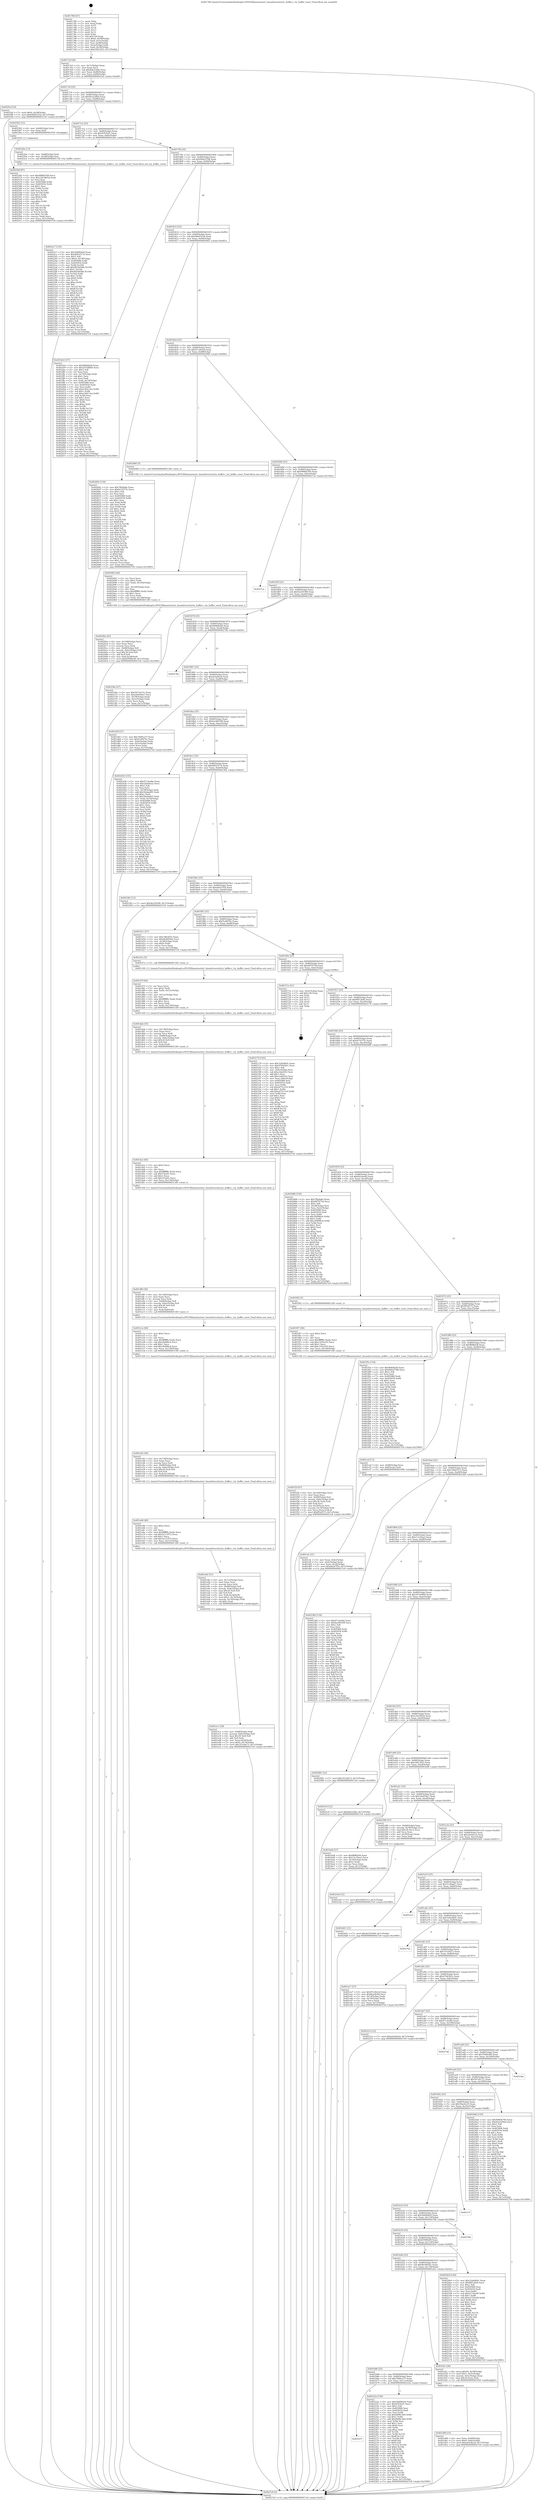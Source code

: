 digraph "0x401780" {
  label = "0x401780 (/mnt/c/Users/mathe/Desktop/tcc/POCII/binaries/extr_linuxdriversttytty_buffer.c_tty_buffer_reset_Final-ollvm.out::main(0))"
  labelloc = "t"
  node[shape=record]

  Entry [label="",width=0.3,height=0.3,shape=circle,fillcolor=black,style=filled]
  "0x4017af" [label="{
     0x4017af [26]\l
     | [instrs]\l
     &nbsp;&nbsp;0x4017af \<+3\>: mov -0x7c(%rbp),%eax\l
     &nbsp;&nbsp;0x4017b2 \<+2\>: mov %eax,%ecx\l
     &nbsp;&nbsp;0x4017b4 \<+6\>: sub $0x8ab3cdde,%ecx\l
     &nbsp;&nbsp;0x4017ba \<+3\>: mov %eax,-0x80(%rbp)\l
     &nbsp;&nbsp;0x4017bd \<+6\>: mov %ecx,-0x84(%rbp)\l
     &nbsp;&nbsp;0x4017c3 \<+6\>: je 00000000004025ef \<main+0xe6f\>\l
  }"]
  "0x4025ef" [label="{
     0x4025ef [19]\l
     | [instrs]\l
     &nbsp;&nbsp;0x4025ef \<+7\>: movl $0x0,-0x38(%rbp)\l
     &nbsp;&nbsp;0x4025f6 \<+7\>: movl $0x9460325d,-0x7c(%rbp)\l
     &nbsp;&nbsp;0x4025fd \<+5\>: jmp 00000000004027e9 \<main+0x1069\>\l
  }"]
  "0x4017c9" [label="{
     0x4017c9 [25]\l
     | [instrs]\l
     &nbsp;&nbsp;0x4017c9 \<+5\>: jmp 00000000004017ce \<main+0x4e\>\l
     &nbsp;&nbsp;0x4017ce \<+3\>: mov -0x80(%rbp),%eax\l
     &nbsp;&nbsp;0x4017d1 \<+5\>: sub $0x92e2206d,%eax\l
     &nbsp;&nbsp;0x4017d6 \<+6\>: mov %eax,-0x88(%rbp)\l
     &nbsp;&nbsp;0x4017dc \<+6\>: je 0000000000402563 \<main+0xde3\>\l
  }"]
  Exit [label="",width=0.3,height=0.3,shape=circle,fillcolor=black,style=filled,peripheries=2]
  "0x402563" [label="{
     0x402563 [12]\l
     | [instrs]\l
     &nbsp;&nbsp;0x402563 \<+4\>: mov -0x68(%rbp),%rax\l
     &nbsp;&nbsp;0x402567 \<+3\>: mov %rax,%rdi\l
     &nbsp;&nbsp;0x40256a \<+5\>: call 0000000000401030 \<free@plt\>\l
     | [calls]\l
     &nbsp;&nbsp;0x401030 \{1\} (unknown)\l
  }"]
  "0x4017e2" [label="{
     0x4017e2 [25]\l
     | [instrs]\l
     &nbsp;&nbsp;0x4017e2 \<+5\>: jmp 00000000004017e7 \<main+0x67\>\l
     &nbsp;&nbsp;0x4017e7 \<+3\>: mov -0x80(%rbp),%eax\l
     &nbsp;&nbsp;0x4017ea \<+5\>: sub $0x93f19cf1,%eax\l
     &nbsp;&nbsp;0x4017ef \<+6\>: mov %eax,-0x8c(%rbp)\l
     &nbsp;&nbsp;0x4017f5 \<+6\>: je 00000000004022ba \<main+0xb3a\>\l
  }"]
  "0x40256f" [label="{
     0x40256f [87]\l
     | [instrs]\l
     &nbsp;&nbsp;0x40256f \<+5\>: mov $0x9980b760,%ecx\l
     &nbsp;&nbsp;0x402574 \<+5\>: mov $0x23b1865d,%edx\l
     &nbsp;&nbsp;0x402579 \<+2\>: xor %esi,%esi\l
     &nbsp;&nbsp;0x40257b \<+8\>: mov 0x405068,%r8d\l
     &nbsp;&nbsp;0x402583 \<+8\>: mov 0x405054,%r9d\l
     &nbsp;&nbsp;0x40258b \<+3\>: sub $0x1,%esi\l
     &nbsp;&nbsp;0x40258e \<+3\>: mov %r8d,%r10d\l
     &nbsp;&nbsp;0x402591 \<+3\>: add %esi,%r10d\l
     &nbsp;&nbsp;0x402594 \<+4\>: imul %r10d,%r8d\l
     &nbsp;&nbsp;0x402598 \<+4\>: and $0x1,%r8d\l
     &nbsp;&nbsp;0x40259c \<+4\>: cmp $0x0,%r8d\l
     &nbsp;&nbsp;0x4025a0 \<+4\>: sete %r11b\l
     &nbsp;&nbsp;0x4025a4 \<+4\>: cmp $0xa,%r9d\l
     &nbsp;&nbsp;0x4025a8 \<+3\>: setl %bl\l
     &nbsp;&nbsp;0x4025ab \<+3\>: mov %r11b,%r14b\l
     &nbsp;&nbsp;0x4025ae \<+3\>: and %bl,%r14b\l
     &nbsp;&nbsp;0x4025b1 \<+3\>: xor %bl,%r11b\l
     &nbsp;&nbsp;0x4025b4 \<+3\>: or %r11b,%r14b\l
     &nbsp;&nbsp;0x4025b7 \<+4\>: test $0x1,%r14b\l
     &nbsp;&nbsp;0x4025bb \<+3\>: cmovne %edx,%ecx\l
     &nbsp;&nbsp;0x4025be \<+3\>: mov %ecx,-0x7c(%rbp)\l
     &nbsp;&nbsp;0x4025c1 \<+5\>: jmp 00000000004027e9 \<main+0x1069\>\l
  }"]
  "0x4022ba" [label="{
     0x4022ba [13]\l
     | [instrs]\l
     &nbsp;&nbsp;0x4022ba \<+4\>: mov -0x68(%rbp),%rdi\l
     &nbsp;&nbsp;0x4022be \<+4\>: mov -0x58(%rbp),%rsi\l
     &nbsp;&nbsp;0x4022c2 \<+5\>: call 0000000000401720 \<tty_buffer_reset\>\l
     | [calls]\l
     &nbsp;&nbsp;0x401720 \{1\} (/mnt/c/Users/mathe/Desktop/tcc/POCII/binaries/extr_linuxdriversttytty_buffer.c_tty_buffer_reset_Final-ollvm.out::tty_buffer_reset)\l
  }"]
  "0x4017fb" [label="{
     0x4017fb [25]\l
     | [instrs]\l
     &nbsp;&nbsp;0x4017fb \<+5\>: jmp 0000000000401800 \<main+0x80\>\l
     &nbsp;&nbsp;0x401800 \<+3\>: mov -0x80(%rbp),%eax\l
     &nbsp;&nbsp;0x401803 \<+5\>: sub $0x944a5768,%eax\l
     &nbsp;&nbsp;0x401808 \<+6\>: mov %eax,-0x90(%rbp)\l
     &nbsp;&nbsp;0x40180e \<+6\>: je 0000000000401fe4 \<main+0x864\>\l
  }"]
  "0x4023a4" [label="{
     0x4023a4 [12]\l
     | [instrs]\l
     &nbsp;&nbsp;0x4023a4 \<+7\>: movl $0x106d3513,-0x7c(%rbp)\l
     &nbsp;&nbsp;0x4023ab \<+5\>: jmp 00000000004027e9 \<main+0x1069\>\l
  }"]
  "0x401fe4" [label="{
     0x401fe4 [157]\l
     | [instrs]\l
     &nbsp;&nbsp;0x401fe4 \<+5\>: mov $0x9b8dfad4,%eax\l
     &nbsp;&nbsp;0x401fe9 \<+5\>: mov $0x207e66b0,%ecx\l
     &nbsp;&nbsp;0x401fee \<+2\>: mov $0x1,%dl\l
     &nbsp;&nbsp;0x401ff0 \<+2\>: xor %esi,%esi\l
     &nbsp;&nbsp;0x401ff2 \<+3\>: mov -0x74(%rbp),%edi\l
     &nbsp;&nbsp;0x401ff5 \<+3\>: sub $0x1,%esi\l
     &nbsp;&nbsp;0x401ff8 \<+2\>: sub %esi,%edi\l
     &nbsp;&nbsp;0x401ffa \<+3\>: mov %edi,-0x74(%rbp)\l
     &nbsp;&nbsp;0x401ffd \<+7\>: mov 0x405068,%esi\l
     &nbsp;&nbsp;0x402004 \<+7\>: mov 0x405054,%edi\l
     &nbsp;&nbsp;0x40200b \<+3\>: mov %esi,%r8d\l
     &nbsp;&nbsp;0x40200e \<+7\>: add $0xe36413ea,%r8d\l
     &nbsp;&nbsp;0x402015 \<+4\>: sub $0x1,%r8d\l
     &nbsp;&nbsp;0x402019 \<+7\>: sub $0xe36413ea,%r8d\l
     &nbsp;&nbsp;0x402020 \<+4\>: imul %r8d,%esi\l
     &nbsp;&nbsp;0x402024 \<+3\>: and $0x1,%esi\l
     &nbsp;&nbsp;0x402027 \<+3\>: cmp $0x0,%esi\l
     &nbsp;&nbsp;0x40202a \<+4\>: sete %r9b\l
     &nbsp;&nbsp;0x40202e \<+3\>: cmp $0xa,%edi\l
     &nbsp;&nbsp;0x402031 \<+4\>: setl %r10b\l
     &nbsp;&nbsp;0x402035 \<+3\>: mov %r9b,%r11b\l
     &nbsp;&nbsp;0x402038 \<+4\>: xor $0xff,%r11b\l
     &nbsp;&nbsp;0x40203c \<+3\>: mov %r10b,%bl\l
     &nbsp;&nbsp;0x40203f \<+3\>: xor $0xff,%bl\l
     &nbsp;&nbsp;0x402042 \<+3\>: xor $0x0,%dl\l
     &nbsp;&nbsp;0x402045 \<+3\>: mov %r11b,%r14b\l
     &nbsp;&nbsp;0x402048 \<+4\>: and $0x0,%r14b\l
     &nbsp;&nbsp;0x40204c \<+3\>: and %dl,%r9b\l
     &nbsp;&nbsp;0x40204f \<+3\>: mov %bl,%r15b\l
     &nbsp;&nbsp;0x402052 \<+4\>: and $0x0,%r15b\l
     &nbsp;&nbsp;0x402056 \<+3\>: and %dl,%r10b\l
     &nbsp;&nbsp;0x402059 \<+3\>: or %r9b,%r14b\l
     &nbsp;&nbsp;0x40205c \<+3\>: or %r10b,%r15b\l
     &nbsp;&nbsp;0x40205f \<+3\>: xor %r15b,%r14b\l
     &nbsp;&nbsp;0x402062 \<+3\>: or %bl,%r11b\l
     &nbsp;&nbsp;0x402065 \<+4\>: xor $0xff,%r11b\l
     &nbsp;&nbsp;0x402069 \<+3\>: or $0x0,%dl\l
     &nbsp;&nbsp;0x40206c \<+3\>: and %dl,%r11b\l
     &nbsp;&nbsp;0x40206f \<+3\>: or %r11b,%r14b\l
     &nbsp;&nbsp;0x402072 \<+4\>: test $0x1,%r14b\l
     &nbsp;&nbsp;0x402076 \<+3\>: cmovne %ecx,%eax\l
     &nbsp;&nbsp;0x402079 \<+3\>: mov %eax,-0x7c(%rbp)\l
     &nbsp;&nbsp;0x40207c \<+5\>: jmp 00000000004027e9 \<main+0x1069\>\l
  }"]
  "0x401814" [label="{
     0x401814 [25]\l
     | [instrs]\l
     &nbsp;&nbsp;0x401814 \<+5\>: jmp 0000000000401819 \<main+0x99\>\l
     &nbsp;&nbsp;0x401819 \<+3\>: mov -0x80(%rbp),%eax\l
     &nbsp;&nbsp;0x40181c \<+5\>: sub $0x9460325d,%eax\l
     &nbsp;&nbsp;0x401821 \<+6\>: mov %eax,-0x94(%rbp)\l
     &nbsp;&nbsp;0x401827 \<+6\>: je 0000000000402602 \<main+0xe82\>\l
  }"]
  "0x4022c7" [label="{
     0x4022c7 [155]\l
     | [instrs]\l
     &nbsp;&nbsp;0x4022c7 \<+5\>: mov $0x5b60b4e0,%eax\l
     &nbsp;&nbsp;0x4022cc \<+5\>: mov $0xd0025174,%ecx\l
     &nbsp;&nbsp;0x4022d1 \<+2\>: mov $0x1,%dl\l
     &nbsp;&nbsp;0x4022d3 \<+7\>: movl $0x0,-0x78(%rbp)\l
     &nbsp;&nbsp;0x4022da \<+8\>: mov 0x405068,%r8d\l
     &nbsp;&nbsp;0x4022e2 \<+8\>: mov 0x405054,%r9d\l
     &nbsp;&nbsp;0x4022ea \<+3\>: mov %r8d,%r10d\l
     &nbsp;&nbsp;0x4022ed \<+7\>: add $0xd018d566,%r10d\l
     &nbsp;&nbsp;0x4022f4 \<+4\>: sub $0x1,%r10d\l
     &nbsp;&nbsp;0x4022f8 \<+7\>: sub $0xd018d566,%r10d\l
     &nbsp;&nbsp;0x4022ff \<+4\>: imul %r10d,%r8d\l
     &nbsp;&nbsp;0x402303 \<+4\>: and $0x1,%r8d\l
     &nbsp;&nbsp;0x402307 \<+4\>: cmp $0x0,%r8d\l
     &nbsp;&nbsp;0x40230b \<+4\>: sete %r11b\l
     &nbsp;&nbsp;0x40230f \<+4\>: cmp $0xa,%r9d\l
     &nbsp;&nbsp;0x402313 \<+3\>: setl %bl\l
     &nbsp;&nbsp;0x402316 \<+3\>: mov %r11b,%r14b\l
     &nbsp;&nbsp;0x402319 \<+4\>: xor $0xff,%r14b\l
     &nbsp;&nbsp;0x40231d \<+3\>: mov %bl,%r15b\l
     &nbsp;&nbsp;0x402320 \<+4\>: xor $0xff,%r15b\l
     &nbsp;&nbsp;0x402324 \<+3\>: xor $0x1,%dl\l
     &nbsp;&nbsp;0x402327 \<+3\>: mov %r14b,%r12b\l
     &nbsp;&nbsp;0x40232a \<+4\>: and $0xff,%r12b\l
     &nbsp;&nbsp;0x40232e \<+3\>: and %dl,%r11b\l
     &nbsp;&nbsp;0x402331 \<+3\>: mov %r15b,%r13b\l
     &nbsp;&nbsp;0x402334 \<+4\>: and $0xff,%r13b\l
     &nbsp;&nbsp;0x402338 \<+2\>: and %dl,%bl\l
     &nbsp;&nbsp;0x40233a \<+3\>: or %r11b,%r12b\l
     &nbsp;&nbsp;0x40233d \<+3\>: or %bl,%r13b\l
     &nbsp;&nbsp;0x402340 \<+3\>: xor %r13b,%r12b\l
     &nbsp;&nbsp;0x402343 \<+3\>: or %r15b,%r14b\l
     &nbsp;&nbsp;0x402346 \<+4\>: xor $0xff,%r14b\l
     &nbsp;&nbsp;0x40234a \<+3\>: or $0x1,%dl\l
     &nbsp;&nbsp;0x40234d \<+3\>: and %dl,%r14b\l
     &nbsp;&nbsp;0x402350 \<+3\>: or %r14b,%r12b\l
     &nbsp;&nbsp;0x402353 \<+4\>: test $0x1,%r12b\l
     &nbsp;&nbsp;0x402357 \<+3\>: cmovne %ecx,%eax\l
     &nbsp;&nbsp;0x40235a \<+3\>: mov %eax,-0x7c(%rbp)\l
     &nbsp;&nbsp;0x40235d \<+5\>: jmp 00000000004027e9 \<main+0x1069\>\l
  }"]
  "0x402602" [label="{
     0x402602 [134]\l
     | [instrs]\l
     &nbsp;&nbsp;0x402602 \<+5\>: mov $0x7f0afa8e,%eax\l
     &nbsp;&nbsp;0x402607 \<+5\>: mov $0xfa7d375c,%ecx\l
     &nbsp;&nbsp;0x40260c \<+2\>: mov $0x1,%dl\l
     &nbsp;&nbsp;0x40260e \<+2\>: xor %esi,%esi\l
     &nbsp;&nbsp;0x402610 \<+7\>: mov 0x405068,%edi\l
     &nbsp;&nbsp;0x402617 \<+8\>: mov 0x405054,%r8d\l
     &nbsp;&nbsp;0x40261f \<+3\>: sub $0x1,%esi\l
     &nbsp;&nbsp;0x402622 \<+3\>: mov %edi,%r9d\l
     &nbsp;&nbsp;0x402625 \<+3\>: add %esi,%r9d\l
     &nbsp;&nbsp;0x402628 \<+4\>: imul %r9d,%edi\l
     &nbsp;&nbsp;0x40262c \<+3\>: and $0x1,%edi\l
     &nbsp;&nbsp;0x40262f \<+3\>: cmp $0x0,%edi\l
     &nbsp;&nbsp;0x402632 \<+4\>: sete %r10b\l
     &nbsp;&nbsp;0x402636 \<+4\>: cmp $0xa,%r8d\l
     &nbsp;&nbsp;0x40263a \<+4\>: setl %r11b\l
     &nbsp;&nbsp;0x40263e \<+3\>: mov %r10b,%bl\l
     &nbsp;&nbsp;0x402641 \<+3\>: xor $0xff,%bl\l
     &nbsp;&nbsp;0x402644 \<+3\>: mov %r11b,%r14b\l
     &nbsp;&nbsp;0x402647 \<+4\>: xor $0xff,%r14b\l
     &nbsp;&nbsp;0x40264b \<+3\>: xor $0x0,%dl\l
     &nbsp;&nbsp;0x40264e \<+3\>: mov %bl,%r15b\l
     &nbsp;&nbsp;0x402651 \<+4\>: and $0x0,%r15b\l
     &nbsp;&nbsp;0x402655 \<+3\>: and %dl,%r10b\l
     &nbsp;&nbsp;0x402658 \<+3\>: mov %r14b,%r12b\l
     &nbsp;&nbsp;0x40265b \<+4\>: and $0x0,%r12b\l
     &nbsp;&nbsp;0x40265f \<+3\>: and %dl,%r11b\l
     &nbsp;&nbsp;0x402662 \<+3\>: or %r10b,%r15b\l
     &nbsp;&nbsp;0x402665 \<+3\>: or %r11b,%r12b\l
     &nbsp;&nbsp;0x402668 \<+3\>: xor %r12b,%r15b\l
     &nbsp;&nbsp;0x40266b \<+3\>: or %r14b,%bl\l
     &nbsp;&nbsp;0x40266e \<+3\>: xor $0xff,%bl\l
     &nbsp;&nbsp;0x402671 \<+3\>: or $0x0,%dl\l
     &nbsp;&nbsp;0x402674 \<+2\>: and %dl,%bl\l
     &nbsp;&nbsp;0x402676 \<+3\>: or %bl,%r15b\l
     &nbsp;&nbsp;0x402679 \<+4\>: test $0x1,%r15b\l
     &nbsp;&nbsp;0x40267d \<+3\>: cmovne %ecx,%eax\l
     &nbsp;&nbsp;0x402680 \<+3\>: mov %eax,-0x7c(%rbp)\l
     &nbsp;&nbsp;0x402683 \<+5\>: jmp 00000000004027e9 \<main+0x1069\>\l
  }"]
  "0x40182d" [label="{
     0x40182d [25]\l
     | [instrs]\l
     &nbsp;&nbsp;0x40182d \<+5\>: jmp 0000000000401832 \<main+0xb2\>\l
     &nbsp;&nbsp;0x401832 \<+3\>: mov -0x80(%rbp),%eax\l
     &nbsp;&nbsp;0x401835 \<+5\>: sub $0x97c26e2d,%eax\l
     &nbsp;&nbsp;0x40183a \<+6\>: mov %eax,-0x98(%rbp)\l
     &nbsp;&nbsp;0x401840 \<+6\>: je 000000000040208d \<main+0x90d\>\l
  }"]
  "0x401b7f" [label="{
     0x401b7f\l
  }", style=dashed]
  "0x40208d" [label="{
     0x40208d [5]\l
     | [instrs]\l
     &nbsp;&nbsp;0x40208d \<+5\>: call 0000000000401160 \<next_i\>\l
     | [calls]\l
     &nbsp;&nbsp;0x401160 \{1\} (/mnt/c/Users/mathe/Desktop/tcc/POCII/binaries/extr_linuxdriversttytty_buffer.c_tty_buffer_reset_Final-ollvm.out::next_i)\l
  }"]
  "0x401846" [label="{
     0x401846 [25]\l
     | [instrs]\l
     &nbsp;&nbsp;0x401846 \<+5\>: jmp 000000000040184b \<main+0xcb\>\l
     &nbsp;&nbsp;0x40184b \<+3\>: mov -0x80(%rbp),%eax\l
     &nbsp;&nbsp;0x40184e \<+5\>: sub $0x9980b760,%eax\l
     &nbsp;&nbsp;0x401853 \<+6\>: mov %eax,-0x9c(%rbp)\l
     &nbsp;&nbsp;0x401859 \<+6\>: je 00000000004027ca \<main+0x104a\>\l
  }"]
  "0x40222a" [label="{
     0x40222a [144]\l
     | [instrs]\l
     &nbsp;&nbsp;0x40222a \<+5\>: mov $0x5b60b4e0,%eax\l
     &nbsp;&nbsp;0x40222f \<+5\>: mov $0x93f19cf1,%ecx\l
     &nbsp;&nbsp;0x402234 \<+2\>: mov $0x1,%dl\l
     &nbsp;&nbsp;0x402236 \<+7\>: mov 0x405068,%esi\l
     &nbsp;&nbsp;0x40223d \<+7\>: mov 0x405054,%edi\l
     &nbsp;&nbsp;0x402244 \<+3\>: mov %esi,%r8d\l
     &nbsp;&nbsp;0x402247 \<+7\>: sub $0x8496c3b4,%r8d\l
     &nbsp;&nbsp;0x40224e \<+4\>: sub $0x1,%r8d\l
     &nbsp;&nbsp;0x402252 \<+7\>: add $0x8496c3b4,%r8d\l
     &nbsp;&nbsp;0x402259 \<+4\>: imul %r8d,%esi\l
     &nbsp;&nbsp;0x40225d \<+3\>: and $0x1,%esi\l
     &nbsp;&nbsp;0x402260 \<+3\>: cmp $0x0,%esi\l
     &nbsp;&nbsp;0x402263 \<+4\>: sete %r9b\l
     &nbsp;&nbsp;0x402267 \<+3\>: cmp $0xa,%edi\l
     &nbsp;&nbsp;0x40226a \<+4\>: setl %r10b\l
     &nbsp;&nbsp;0x40226e \<+3\>: mov %r9b,%r11b\l
     &nbsp;&nbsp;0x402271 \<+4\>: xor $0xff,%r11b\l
     &nbsp;&nbsp;0x402275 \<+3\>: mov %r10b,%bl\l
     &nbsp;&nbsp;0x402278 \<+3\>: xor $0xff,%bl\l
     &nbsp;&nbsp;0x40227b \<+3\>: xor $0x0,%dl\l
     &nbsp;&nbsp;0x40227e \<+3\>: mov %r11b,%r14b\l
     &nbsp;&nbsp;0x402281 \<+4\>: and $0x0,%r14b\l
     &nbsp;&nbsp;0x402285 \<+3\>: and %dl,%r9b\l
     &nbsp;&nbsp;0x402288 \<+3\>: mov %bl,%r15b\l
     &nbsp;&nbsp;0x40228b \<+4\>: and $0x0,%r15b\l
     &nbsp;&nbsp;0x40228f \<+3\>: and %dl,%r10b\l
     &nbsp;&nbsp;0x402292 \<+3\>: or %r9b,%r14b\l
     &nbsp;&nbsp;0x402295 \<+3\>: or %r10b,%r15b\l
     &nbsp;&nbsp;0x402298 \<+3\>: xor %r15b,%r14b\l
     &nbsp;&nbsp;0x40229b \<+3\>: or %bl,%r11b\l
     &nbsp;&nbsp;0x40229e \<+4\>: xor $0xff,%r11b\l
     &nbsp;&nbsp;0x4022a2 \<+3\>: or $0x0,%dl\l
     &nbsp;&nbsp;0x4022a5 \<+3\>: and %dl,%r11b\l
     &nbsp;&nbsp;0x4022a8 \<+3\>: or %r11b,%r14b\l
     &nbsp;&nbsp;0x4022ab \<+4\>: test $0x1,%r14b\l
     &nbsp;&nbsp;0x4022af \<+3\>: cmovne %ecx,%eax\l
     &nbsp;&nbsp;0x4022b2 \<+3\>: mov %eax,-0x7c(%rbp)\l
     &nbsp;&nbsp;0x4022b5 \<+5\>: jmp 00000000004027e9 \<main+0x1069\>\l
  }"]
  "0x4027ca" [label="{
     0x4027ca\l
  }", style=dashed]
  "0x40185f" [label="{
     0x40185f [25]\l
     | [instrs]\l
     &nbsp;&nbsp;0x40185f \<+5\>: jmp 0000000000401864 \<main+0xe4\>\l
     &nbsp;&nbsp;0x401864 \<+3\>: mov -0x80(%rbp),%eax\l
     &nbsp;&nbsp;0x401867 \<+5\>: sub $0x9a250390,%eax\l
     &nbsp;&nbsp;0x40186c \<+6\>: mov %eax,-0xa0(%rbp)\l
     &nbsp;&nbsp;0x401872 \<+6\>: je 000000000040236e \<main+0xbee\>\l
  }"]
  "0x4020be" [label="{
     0x4020be [43]\l
     | [instrs]\l
     &nbsp;&nbsp;0x4020be \<+6\>: mov -0x148(%rbp),%ecx\l
     &nbsp;&nbsp;0x4020c4 \<+3\>: imul %eax,%ecx\l
     &nbsp;&nbsp;0x4020c7 \<+3\>: movslq %ecx,%rdi\l
     &nbsp;&nbsp;0x4020ca \<+4\>: mov -0x68(%rbp),%r8\l
     &nbsp;&nbsp;0x4020ce \<+4\>: movslq -0x6c(%rbp),%r9\l
     &nbsp;&nbsp;0x4020d2 \<+4\>: imul $0x30,%r9,%r9\l
     &nbsp;&nbsp;0x4020d6 \<+3\>: add %r9,%r8\l
     &nbsp;&nbsp;0x4020d9 \<+4\>: mov %rdi,0x28(%r8)\l
     &nbsp;&nbsp;0x4020dd \<+7\>: movl $0x65099e49,-0x7c(%rbp)\l
     &nbsp;&nbsp;0x4020e4 \<+5\>: jmp 00000000004027e9 \<main+0x1069\>\l
  }"]
  "0x40236e" [label="{
     0x40236e [27]\l
     | [instrs]\l
     &nbsp;&nbsp;0x40236e \<+5\>: mov $0x567eb721,%eax\l
     &nbsp;&nbsp;0x402373 \<+5\>: mov $0x24e656a7,%ecx\l
     &nbsp;&nbsp;0x402378 \<+3\>: mov -0x78(%rbp),%edx\l
     &nbsp;&nbsp;0x40237b \<+3\>: cmp -0x5c(%rbp),%edx\l
     &nbsp;&nbsp;0x40237e \<+3\>: cmovl %ecx,%eax\l
     &nbsp;&nbsp;0x402381 \<+3\>: mov %eax,-0x7c(%rbp)\l
     &nbsp;&nbsp;0x402384 \<+5\>: jmp 00000000004027e9 \<main+0x1069\>\l
  }"]
  "0x401878" [label="{
     0x401878 [25]\l
     | [instrs]\l
     &nbsp;&nbsp;0x401878 \<+5\>: jmp 000000000040187d \<main+0xfd\>\l
     &nbsp;&nbsp;0x40187d \<+3\>: mov -0x80(%rbp),%eax\l
     &nbsp;&nbsp;0x401880 \<+5\>: sub $0x9b8dfad4,%eax\l
     &nbsp;&nbsp;0x401885 \<+6\>: mov %eax,-0xa4(%rbp)\l
     &nbsp;&nbsp;0x40188b \<+6\>: je 000000000040274b \<main+0xfcb\>\l
  }"]
  "0x402092" [label="{
     0x402092 [44]\l
     | [instrs]\l
     &nbsp;&nbsp;0x402092 \<+2\>: xor %ecx,%ecx\l
     &nbsp;&nbsp;0x402094 \<+5\>: mov $0x2,%edx\l
     &nbsp;&nbsp;0x402099 \<+6\>: mov %edx,-0x144(%rbp)\l
     &nbsp;&nbsp;0x40209f \<+1\>: cltd\l
     &nbsp;&nbsp;0x4020a0 \<+6\>: mov -0x144(%rbp),%esi\l
     &nbsp;&nbsp;0x4020a6 \<+2\>: idiv %esi\l
     &nbsp;&nbsp;0x4020a8 \<+6\>: imul $0xfffffffe,%edx,%edx\l
     &nbsp;&nbsp;0x4020ae \<+3\>: sub $0x1,%ecx\l
     &nbsp;&nbsp;0x4020b1 \<+2\>: sub %ecx,%edx\l
     &nbsp;&nbsp;0x4020b3 \<+6\>: mov %edx,-0x148(%rbp)\l
     &nbsp;&nbsp;0x4020b9 \<+5\>: call 0000000000401160 \<next_i\>\l
     | [calls]\l
     &nbsp;&nbsp;0x401160 \{1\} (/mnt/c/Users/mathe/Desktop/tcc/POCII/binaries/extr_linuxdriversttytty_buffer.c_tty_buffer_reset_Final-ollvm.out::next_i)\l
  }"]
  "0x40274b" [label="{
     0x40274b\l
  }", style=dashed]
  "0x401891" [label="{
     0x401891 [25]\l
     | [instrs]\l
     &nbsp;&nbsp;0x401891 \<+5\>: jmp 0000000000401896 \<main+0x116\>\l
     &nbsp;&nbsp;0x401896 \<+3\>: mov -0x80(%rbp),%eax\l
     &nbsp;&nbsp;0x401899 \<+5\>: sub $0xab5e8a2d,%eax\l
     &nbsp;&nbsp;0x40189e \<+6\>: mov %eax,-0xa8(%rbp)\l
     &nbsp;&nbsp;0x4018a4 \<+6\>: je 0000000000401d5f \<main+0x5df\>\l
  }"]
  "0x401f2f" [label="{
     0x401f2f [47]\l
     | [instrs]\l
     &nbsp;&nbsp;0x401f2f \<+6\>: mov -0x140(%rbp),%ecx\l
     &nbsp;&nbsp;0x401f35 \<+3\>: imul %eax,%ecx\l
     &nbsp;&nbsp;0x401f38 \<+4\>: mov -0x68(%rbp),%rsi\l
     &nbsp;&nbsp;0x401f3c \<+4\>: movslq -0x6c(%rbp),%rdi\l
     &nbsp;&nbsp;0x401f40 \<+4\>: imul $0x30,%rdi,%rdi\l
     &nbsp;&nbsp;0x401f44 \<+3\>: add %rdi,%rsi\l
     &nbsp;&nbsp;0x401f47 \<+4\>: mov 0x20(%rsi),%rsi\l
     &nbsp;&nbsp;0x401f4b \<+4\>: movslq -0x74(%rbp),%rdi\l
     &nbsp;&nbsp;0x401f4f \<+3\>: mov %ecx,(%rsi,%rdi,4)\l
     &nbsp;&nbsp;0x401f52 \<+7\>: movl $0xff3ef575,-0x7c(%rbp)\l
     &nbsp;&nbsp;0x401f59 \<+5\>: jmp 00000000004027e9 \<main+0x1069\>\l
  }"]
  "0x401d5f" [label="{
     0x401d5f [27]\l
     | [instrs]\l
     &nbsp;&nbsp;0x401d5f \<+5\>: mov $0x78d0ca75,%eax\l
     &nbsp;&nbsp;0x401d64 \<+5\>: mov $0xf1e807bc,%ecx\l
     &nbsp;&nbsp;0x401d69 \<+3\>: mov -0x6c(%rbp),%edx\l
     &nbsp;&nbsp;0x401d6c \<+3\>: cmp -0x5c(%rbp),%edx\l
     &nbsp;&nbsp;0x401d6f \<+3\>: cmovl %ecx,%eax\l
     &nbsp;&nbsp;0x401d72 \<+3\>: mov %eax,-0x7c(%rbp)\l
     &nbsp;&nbsp;0x401d75 \<+5\>: jmp 00000000004027e9 \<main+0x1069\>\l
  }"]
  "0x4018aa" [label="{
     0x4018aa [25]\l
     | [instrs]\l
     &nbsp;&nbsp;0x4018aa \<+5\>: jmp 00000000004018af \<main+0x12f\>\l
     &nbsp;&nbsp;0x4018af \<+3\>: mov -0x80(%rbp),%eax\l
     &nbsp;&nbsp;0x4018b2 \<+5\>: sub $0xba360108,%eax\l
     &nbsp;&nbsp;0x4018b7 \<+6\>: mov %eax,-0xac(%rbp)\l
     &nbsp;&nbsp;0x4018bd \<+6\>: je 0000000000402436 \<main+0xcb6\>\l
  }"]
  "0x401f07" [label="{
     0x401f07 [40]\l
     | [instrs]\l
     &nbsp;&nbsp;0x401f07 \<+5\>: mov $0x2,%ecx\l
     &nbsp;&nbsp;0x401f0c \<+1\>: cltd\l
     &nbsp;&nbsp;0x401f0d \<+2\>: idiv %ecx\l
     &nbsp;&nbsp;0x401f0f \<+6\>: imul $0xfffffffe,%edx,%ecx\l
     &nbsp;&nbsp;0x401f15 \<+6\>: sub $0xc193a105,%ecx\l
     &nbsp;&nbsp;0x401f1b \<+3\>: add $0x1,%ecx\l
     &nbsp;&nbsp;0x401f1e \<+6\>: add $0xc193a105,%ecx\l
     &nbsp;&nbsp;0x401f24 \<+6\>: mov %ecx,-0x140(%rbp)\l
     &nbsp;&nbsp;0x401f2a \<+5\>: call 0000000000401160 \<next_i\>\l
     | [calls]\l
     &nbsp;&nbsp;0x401160 \{1\} (/mnt/c/Users/mathe/Desktop/tcc/POCII/binaries/extr_linuxdriversttytty_buffer.c_tty_buffer_reset_Final-ollvm.out::next_i)\l
  }"]
  "0x402436" [label="{
     0x402436 [155]\l
     | [instrs]\l
     &nbsp;&nbsp;0x402436 \<+5\>: mov $0x47c3ea8a,%eax\l
     &nbsp;&nbsp;0x40243b \<+5\>: mov $0x2dcb0ca2,%ecx\l
     &nbsp;&nbsp;0x402440 \<+2\>: mov $0x1,%dl\l
     &nbsp;&nbsp;0x402442 \<+2\>: xor %esi,%esi\l
     &nbsp;&nbsp;0x402444 \<+3\>: mov -0x78(%rbp),%edi\l
     &nbsp;&nbsp;0x402447 \<+6\>: add $0x50eda493,%edi\l
     &nbsp;&nbsp;0x40244d \<+3\>: add $0x1,%edi\l
     &nbsp;&nbsp;0x402450 \<+6\>: sub $0x50eda493,%edi\l
     &nbsp;&nbsp;0x402456 \<+3\>: mov %edi,-0x78(%rbp)\l
     &nbsp;&nbsp;0x402459 \<+7\>: mov 0x405068,%edi\l
     &nbsp;&nbsp;0x402460 \<+8\>: mov 0x405054,%r8d\l
     &nbsp;&nbsp;0x402468 \<+3\>: sub $0x1,%esi\l
     &nbsp;&nbsp;0x40246b \<+3\>: mov %edi,%r9d\l
     &nbsp;&nbsp;0x40246e \<+3\>: add %esi,%r9d\l
     &nbsp;&nbsp;0x402471 \<+4\>: imul %r9d,%edi\l
     &nbsp;&nbsp;0x402475 \<+3\>: and $0x1,%edi\l
     &nbsp;&nbsp;0x402478 \<+3\>: cmp $0x0,%edi\l
     &nbsp;&nbsp;0x40247b \<+4\>: sete %r10b\l
     &nbsp;&nbsp;0x40247f \<+4\>: cmp $0xa,%r8d\l
     &nbsp;&nbsp;0x402483 \<+4\>: setl %r11b\l
     &nbsp;&nbsp;0x402487 \<+3\>: mov %r10b,%bl\l
     &nbsp;&nbsp;0x40248a \<+3\>: xor $0xff,%bl\l
     &nbsp;&nbsp;0x40248d \<+3\>: mov %r11b,%r14b\l
     &nbsp;&nbsp;0x402490 \<+4\>: xor $0xff,%r14b\l
     &nbsp;&nbsp;0x402494 \<+3\>: xor $0x1,%dl\l
     &nbsp;&nbsp;0x402497 \<+3\>: mov %bl,%r15b\l
     &nbsp;&nbsp;0x40249a \<+4\>: and $0xff,%r15b\l
     &nbsp;&nbsp;0x40249e \<+3\>: and %dl,%r10b\l
     &nbsp;&nbsp;0x4024a1 \<+3\>: mov %r14b,%r12b\l
     &nbsp;&nbsp;0x4024a4 \<+4\>: and $0xff,%r12b\l
     &nbsp;&nbsp;0x4024a8 \<+3\>: and %dl,%r11b\l
     &nbsp;&nbsp;0x4024ab \<+3\>: or %r10b,%r15b\l
     &nbsp;&nbsp;0x4024ae \<+3\>: or %r11b,%r12b\l
     &nbsp;&nbsp;0x4024b1 \<+3\>: xor %r12b,%r15b\l
     &nbsp;&nbsp;0x4024b4 \<+3\>: or %r14b,%bl\l
     &nbsp;&nbsp;0x4024b7 \<+3\>: xor $0xff,%bl\l
     &nbsp;&nbsp;0x4024ba \<+3\>: or $0x1,%dl\l
     &nbsp;&nbsp;0x4024bd \<+2\>: and %dl,%bl\l
     &nbsp;&nbsp;0x4024bf \<+3\>: or %bl,%r15b\l
     &nbsp;&nbsp;0x4024c2 \<+4\>: test $0x1,%r15b\l
     &nbsp;&nbsp;0x4024c6 \<+3\>: cmovne %ecx,%eax\l
     &nbsp;&nbsp;0x4024c9 \<+3\>: mov %eax,-0x7c(%rbp)\l
     &nbsp;&nbsp;0x4024cc \<+5\>: jmp 00000000004027e9 \<main+0x1069\>\l
  }"]
  "0x4018c3" [label="{
     0x4018c3 [25]\l
     | [instrs]\l
     &nbsp;&nbsp;0x4018c3 \<+5\>: jmp 00000000004018c8 \<main+0x148\>\l
     &nbsp;&nbsp;0x4018c8 \<+3\>: mov -0x80(%rbp),%eax\l
     &nbsp;&nbsp;0x4018cb \<+5\>: sub $0xd0025174,%eax\l
     &nbsp;&nbsp;0x4018d0 \<+6\>: mov %eax,-0xb0(%rbp)\l
     &nbsp;&nbsp;0x4018d6 \<+6\>: je 0000000000402362 \<main+0xbe2\>\l
  }"]
  "0x401ec1" [label="{
     0x401ec1 [38]\l
     | [instrs]\l
     &nbsp;&nbsp;0x401ec1 \<+4\>: mov -0x68(%rbp),%rdi\l
     &nbsp;&nbsp;0x401ec5 \<+4\>: movslq -0x6c(%rbp),%r8\l
     &nbsp;&nbsp;0x401ec9 \<+4\>: imul $0x30,%r8,%r8\l
     &nbsp;&nbsp;0x401ecd \<+3\>: add %r8,%rdi\l
     &nbsp;&nbsp;0x401ed0 \<+4\>: mov %rax,0x20(%rdi)\l
     &nbsp;&nbsp;0x401ed4 \<+7\>: movl $0x0,-0x74(%rbp)\l
     &nbsp;&nbsp;0x401edb \<+7\>: movl $0x353cbb73,-0x7c(%rbp)\l
     &nbsp;&nbsp;0x401ee2 \<+5\>: jmp 00000000004027e9 \<main+0x1069\>\l
  }"]
  "0x402362" [label="{
     0x402362 [12]\l
     | [instrs]\l
     &nbsp;&nbsp;0x402362 \<+7\>: movl $0x9a250390,-0x7c(%rbp)\l
     &nbsp;&nbsp;0x402369 \<+5\>: jmp 00000000004027e9 \<main+0x1069\>\l
  }"]
  "0x4018dc" [label="{
     0x4018dc [25]\l
     | [instrs]\l
     &nbsp;&nbsp;0x4018dc \<+5\>: jmp 00000000004018e1 \<main+0x161\>\l
     &nbsp;&nbsp;0x4018e1 \<+3\>: mov -0x80(%rbp),%eax\l
     &nbsp;&nbsp;0x4018e4 \<+5\>: sub $0xddcb7f54,%eax\l
     &nbsp;&nbsp;0x4018e9 \<+6\>: mov %eax,-0xb4(%rbp)\l
     &nbsp;&nbsp;0x4018ef \<+6\>: je 0000000000401d11 \<main+0x591\>\l
  }"]
  "0x401e8e" [label="{
     0x401e8e [51]\l
     | [instrs]\l
     &nbsp;&nbsp;0x401e8e \<+6\>: mov -0x13c(%rbp),%ecx\l
     &nbsp;&nbsp;0x401e94 \<+3\>: imul %eax,%ecx\l
     &nbsp;&nbsp;0x401e97 \<+3\>: movslq %ecx,%rdi\l
     &nbsp;&nbsp;0x401e9a \<+4\>: mov -0x68(%rbp),%r8\l
     &nbsp;&nbsp;0x401e9e \<+4\>: movslq -0x6c(%rbp),%r9\l
     &nbsp;&nbsp;0x401ea2 \<+4\>: imul $0x30,%r9,%r9\l
     &nbsp;&nbsp;0x401ea6 \<+3\>: add %r9,%r8\l
     &nbsp;&nbsp;0x401ea9 \<+4\>: mov %rdi,0x18(%r8)\l
     &nbsp;&nbsp;0x401ead \<+7\>: movl $0x1,-0x70(%rbp)\l
     &nbsp;&nbsp;0x401eb4 \<+4\>: movslq -0x70(%rbp),%rdi\l
     &nbsp;&nbsp;0x401eb8 \<+4\>: shl $0x2,%rdi\l
     &nbsp;&nbsp;0x401ebc \<+5\>: call 0000000000401050 \<malloc@plt\>\l
     | [calls]\l
     &nbsp;&nbsp;0x401050 \{1\} (unknown)\l
  }"]
  "0x401d11" [label="{
     0x401d11 [27]\l
     | [instrs]\l
     &nbsp;&nbsp;0x401d11 \<+5\>: mov $0x7d8cbf32,%eax\l
     &nbsp;&nbsp;0x401d16 \<+5\>: mov $0x6b3893bc,%ecx\l
     &nbsp;&nbsp;0x401d1b \<+3\>: mov -0x30(%rbp),%edx\l
     &nbsp;&nbsp;0x401d1e \<+3\>: cmp $0x0,%edx\l
     &nbsp;&nbsp;0x401d21 \<+3\>: cmove %ecx,%eax\l
     &nbsp;&nbsp;0x401d24 \<+3\>: mov %eax,-0x7c(%rbp)\l
     &nbsp;&nbsp;0x401d27 \<+5\>: jmp 00000000004027e9 \<main+0x1069\>\l
  }"]
  "0x4018f5" [label="{
     0x4018f5 [25]\l
     | [instrs]\l
     &nbsp;&nbsp;0x4018f5 \<+5\>: jmp 00000000004018fa \<main+0x17a\>\l
     &nbsp;&nbsp;0x4018fa \<+3\>: mov -0x80(%rbp),%eax\l
     &nbsp;&nbsp;0x4018fd \<+5\>: sub $0xf1e807bc,%eax\l
     &nbsp;&nbsp;0x401902 \<+6\>: mov %eax,-0xb8(%rbp)\l
     &nbsp;&nbsp;0x401908 \<+6\>: je 0000000000401d7a \<main+0x5fa\>\l
  }"]
  "0x401e66" [label="{
     0x401e66 [40]\l
     | [instrs]\l
     &nbsp;&nbsp;0x401e66 \<+5\>: mov $0x2,%ecx\l
     &nbsp;&nbsp;0x401e6b \<+1\>: cltd\l
     &nbsp;&nbsp;0x401e6c \<+2\>: idiv %ecx\l
     &nbsp;&nbsp;0x401e6e \<+6\>: imul $0xfffffffe,%edx,%ecx\l
     &nbsp;&nbsp;0x401e74 \<+6\>: sub $0x5e112f72,%ecx\l
     &nbsp;&nbsp;0x401e7a \<+3\>: add $0x1,%ecx\l
     &nbsp;&nbsp;0x401e7d \<+6\>: add $0x5e112f72,%ecx\l
     &nbsp;&nbsp;0x401e83 \<+6\>: mov %ecx,-0x13c(%rbp)\l
     &nbsp;&nbsp;0x401e89 \<+5\>: call 0000000000401160 \<next_i\>\l
     | [calls]\l
     &nbsp;&nbsp;0x401160 \{1\} (/mnt/c/Users/mathe/Desktop/tcc/POCII/binaries/extr_linuxdriversttytty_buffer.c_tty_buffer_reset_Final-ollvm.out::next_i)\l
  }"]
  "0x401d7a" [label="{
     0x401d7a [5]\l
     | [instrs]\l
     &nbsp;&nbsp;0x401d7a \<+5\>: call 0000000000401160 \<next_i\>\l
     | [calls]\l
     &nbsp;&nbsp;0x401160 \{1\} (/mnt/c/Users/mathe/Desktop/tcc/POCII/binaries/extr_linuxdriversttytty_buffer.c_tty_buffer_reset_Final-ollvm.out::next_i)\l
  }"]
  "0x40190e" [label="{
     0x40190e [25]\l
     | [instrs]\l
     &nbsp;&nbsp;0x40190e \<+5\>: jmp 0000000000401913 \<main+0x193\>\l
     &nbsp;&nbsp;0x401913 \<+3\>: mov -0x80(%rbp),%eax\l
     &nbsp;&nbsp;0x401916 \<+5\>: sub $0xf4f7675d,%eax\l
     &nbsp;&nbsp;0x40191b \<+6\>: mov %eax,-0xbc(%rbp)\l
     &nbsp;&nbsp;0x401921 \<+6\>: je 000000000040271e \<main+0xf9e\>\l
  }"]
  "0x401e42" [label="{
     0x401e42 [36]\l
     | [instrs]\l
     &nbsp;&nbsp;0x401e42 \<+6\>: mov -0x138(%rbp),%ecx\l
     &nbsp;&nbsp;0x401e48 \<+3\>: imul %eax,%ecx\l
     &nbsp;&nbsp;0x401e4b \<+3\>: movslq %ecx,%rdi\l
     &nbsp;&nbsp;0x401e4e \<+4\>: mov -0x68(%rbp),%r8\l
     &nbsp;&nbsp;0x401e52 \<+4\>: movslq -0x6c(%rbp),%r9\l
     &nbsp;&nbsp;0x401e56 \<+4\>: imul $0x30,%r9,%r9\l
     &nbsp;&nbsp;0x401e5a \<+3\>: add %r9,%r8\l
     &nbsp;&nbsp;0x401e5d \<+4\>: mov %rdi,0x10(%r8)\l
     &nbsp;&nbsp;0x401e61 \<+5\>: call 0000000000401160 \<next_i\>\l
     | [calls]\l
     &nbsp;&nbsp;0x401160 \{1\} (/mnt/c/Users/mathe/Desktop/tcc/POCII/binaries/extr_linuxdriversttytty_buffer.c_tty_buffer_reset_Final-ollvm.out::next_i)\l
  }"]
  "0x40271e" [label="{
     0x40271e [21]\l
     | [instrs]\l
     &nbsp;&nbsp;0x40271e \<+3\>: mov -0x2c(%rbp),%eax\l
     &nbsp;&nbsp;0x402721 \<+7\>: add $0x128,%rsp\l
     &nbsp;&nbsp;0x402728 \<+1\>: pop %rbx\l
     &nbsp;&nbsp;0x402729 \<+2\>: pop %r12\l
     &nbsp;&nbsp;0x40272b \<+2\>: pop %r13\l
     &nbsp;&nbsp;0x40272d \<+2\>: pop %r14\l
     &nbsp;&nbsp;0x40272f \<+2\>: pop %r15\l
     &nbsp;&nbsp;0x402731 \<+1\>: pop %rbp\l
     &nbsp;&nbsp;0x402732 \<+1\>: ret\l
  }"]
  "0x401927" [label="{
     0x401927 [25]\l
     | [instrs]\l
     &nbsp;&nbsp;0x401927 \<+5\>: jmp 000000000040192c \<main+0x1ac\>\l
     &nbsp;&nbsp;0x40192c \<+3\>: mov -0x80(%rbp),%eax\l
     &nbsp;&nbsp;0x40192f \<+5\>: sub $0xf6f12b44,%eax\l
     &nbsp;&nbsp;0x401934 \<+6\>: mov %eax,-0xc0(%rbp)\l
     &nbsp;&nbsp;0x40193a \<+6\>: je 0000000000402179 \<main+0x9f9\>\l
  }"]
  "0x401e1a" [label="{
     0x401e1a [40]\l
     | [instrs]\l
     &nbsp;&nbsp;0x401e1a \<+5\>: mov $0x2,%ecx\l
     &nbsp;&nbsp;0x401e1f \<+1\>: cltd\l
     &nbsp;&nbsp;0x401e20 \<+2\>: idiv %ecx\l
     &nbsp;&nbsp;0x401e22 \<+6\>: imul $0xfffffffe,%edx,%ecx\l
     &nbsp;&nbsp;0x401e28 \<+6\>: sub $0xcfe686c4,%ecx\l
     &nbsp;&nbsp;0x401e2e \<+3\>: add $0x1,%ecx\l
     &nbsp;&nbsp;0x401e31 \<+6\>: add $0xcfe686c4,%ecx\l
     &nbsp;&nbsp;0x401e37 \<+6\>: mov %ecx,-0x138(%rbp)\l
     &nbsp;&nbsp;0x401e3d \<+5\>: call 0000000000401160 \<next_i\>\l
     | [calls]\l
     &nbsp;&nbsp;0x401160 \{1\} (/mnt/c/Users/mathe/Desktop/tcc/POCII/binaries/extr_linuxdriversttytty_buffer.c_tty_buffer_reset_Final-ollvm.out::next_i)\l
  }"]
  "0x402179" [label="{
     0x402179 [165]\l
     | [instrs]\l
     &nbsp;&nbsp;0x402179 \<+5\>: mov $0x32de46d1,%eax\l
     &nbsp;&nbsp;0x40217e \<+5\>: mov $0x47b63b5c,%ecx\l
     &nbsp;&nbsp;0x402183 \<+2\>: mov $0x1,%dl\l
     &nbsp;&nbsp;0x402185 \<+3\>: mov -0x6c(%rbp),%esi\l
     &nbsp;&nbsp;0x402188 \<+6\>: sub $0xc2daf1b3,%esi\l
     &nbsp;&nbsp;0x40218e \<+3\>: add $0x1,%esi\l
     &nbsp;&nbsp;0x402191 \<+6\>: add $0xc2daf1b3,%esi\l
     &nbsp;&nbsp;0x402197 \<+3\>: mov %esi,-0x6c(%rbp)\l
     &nbsp;&nbsp;0x40219a \<+7\>: mov 0x405068,%esi\l
     &nbsp;&nbsp;0x4021a1 \<+7\>: mov 0x405054,%edi\l
     &nbsp;&nbsp;0x4021a8 \<+3\>: mov %esi,%r8d\l
     &nbsp;&nbsp;0x4021ab \<+7\>: sub $0xed75c310,%r8d\l
     &nbsp;&nbsp;0x4021b2 \<+4\>: sub $0x1,%r8d\l
     &nbsp;&nbsp;0x4021b6 \<+7\>: add $0xed75c310,%r8d\l
     &nbsp;&nbsp;0x4021bd \<+4\>: imul %r8d,%esi\l
     &nbsp;&nbsp;0x4021c1 \<+3\>: and $0x1,%esi\l
     &nbsp;&nbsp;0x4021c4 \<+3\>: cmp $0x0,%esi\l
     &nbsp;&nbsp;0x4021c7 \<+4\>: sete %r9b\l
     &nbsp;&nbsp;0x4021cb \<+3\>: cmp $0xa,%edi\l
     &nbsp;&nbsp;0x4021ce \<+4\>: setl %r10b\l
     &nbsp;&nbsp;0x4021d2 \<+3\>: mov %r9b,%r11b\l
     &nbsp;&nbsp;0x4021d5 \<+4\>: xor $0xff,%r11b\l
     &nbsp;&nbsp;0x4021d9 \<+3\>: mov %r10b,%bl\l
     &nbsp;&nbsp;0x4021dc \<+3\>: xor $0xff,%bl\l
     &nbsp;&nbsp;0x4021df \<+3\>: xor $0x1,%dl\l
     &nbsp;&nbsp;0x4021e2 \<+3\>: mov %r11b,%r14b\l
     &nbsp;&nbsp;0x4021e5 \<+4\>: and $0xff,%r14b\l
     &nbsp;&nbsp;0x4021e9 \<+3\>: and %dl,%r9b\l
     &nbsp;&nbsp;0x4021ec \<+3\>: mov %bl,%r15b\l
     &nbsp;&nbsp;0x4021ef \<+4\>: and $0xff,%r15b\l
     &nbsp;&nbsp;0x4021f3 \<+3\>: and %dl,%r10b\l
     &nbsp;&nbsp;0x4021f6 \<+3\>: or %r9b,%r14b\l
     &nbsp;&nbsp;0x4021f9 \<+3\>: or %r10b,%r15b\l
     &nbsp;&nbsp;0x4021fc \<+3\>: xor %r15b,%r14b\l
     &nbsp;&nbsp;0x4021ff \<+3\>: or %bl,%r11b\l
     &nbsp;&nbsp;0x402202 \<+4\>: xor $0xff,%r11b\l
     &nbsp;&nbsp;0x402206 \<+3\>: or $0x1,%dl\l
     &nbsp;&nbsp;0x402209 \<+3\>: and %dl,%r11b\l
     &nbsp;&nbsp;0x40220c \<+3\>: or %r11b,%r14b\l
     &nbsp;&nbsp;0x40220f \<+4\>: test $0x1,%r14b\l
     &nbsp;&nbsp;0x402213 \<+3\>: cmovne %ecx,%eax\l
     &nbsp;&nbsp;0x402216 \<+3\>: mov %eax,-0x7c(%rbp)\l
     &nbsp;&nbsp;0x402219 \<+5\>: jmp 00000000004027e9 \<main+0x1069\>\l
  }"]
  "0x401940" [label="{
     0x401940 [25]\l
     | [instrs]\l
     &nbsp;&nbsp;0x401940 \<+5\>: jmp 0000000000401945 \<main+0x1c5\>\l
     &nbsp;&nbsp;0x401945 \<+3\>: mov -0x80(%rbp),%eax\l
     &nbsp;&nbsp;0x401948 \<+5\>: sub $0xfa7d375c,%eax\l
     &nbsp;&nbsp;0x40194d \<+6\>: mov %eax,-0xc4(%rbp)\l
     &nbsp;&nbsp;0x401953 \<+6\>: je 0000000000402688 \<main+0xf08\>\l
  }"]
  "0x401df6" [label="{
     0x401df6 [36]\l
     | [instrs]\l
     &nbsp;&nbsp;0x401df6 \<+6\>: mov -0x134(%rbp),%ecx\l
     &nbsp;&nbsp;0x401dfc \<+3\>: imul %eax,%ecx\l
     &nbsp;&nbsp;0x401dff \<+3\>: movslq %ecx,%rdi\l
     &nbsp;&nbsp;0x401e02 \<+4\>: mov -0x68(%rbp),%r8\l
     &nbsp;&nbsp;0x401e06 \<+4\>: movslq -0x6c(%rbp),%r9\l
     &nbsp;&nbsp;0x401e0a \<+4\>: imul $0x30,%r9,%r9\l
     &nbsp;&nbsp;0x401e0e \<+3\>: add %r9,%r8\l
     &nbsp;&nbsp;0x401e11 \<+4\>: mov %rdi,0x8(%r8)\l
     &nbsp;&nbsp;0x401e15 \<+5\>: call 0000000000401160 \<next_i\>\l
     | [calls]\l
     &nbsp;&nbsp;0x401160 \{1\} (/mnt/c/Users/mathe/Desktop/tcc/POCII/binaries/extr_linuxdriversttytty_buffer.c_tty_buffer_reset_Final-ollvm.out::next_i)\l
  }"]
  "0x402688" [label="{
     0x402688 [150]\l
     | [instrs]\l
     &nbsp;&nbsp;0x402688 \<+5\>: mov $0x7f0afa8e,%eax\l
     &nbsp;&nbsp;0x40268d \<+5\>: mov $0xf4f7675d,%ecx\l
     &nbsp;&nbsp;0x402692 \<+2\>: mov $0x1,%dl\l
     &nbsp;&nbsp;0x402694 \<+3\>: mov -0x38(%rbp),%esi\l
     &nbsp;&nbsp;0x402697 \<+3\>: mov %esi,-0x2c(%rbp)\l
     &nbsp;&nbsp;0x40269a \<+7\>: mov 0x405068,%esi\l
     &nbsp;&nbsp;0x4026a1 \<+7\>: mov 0x405054,%edi\l
     &nbsp;&nbsp;0x4026a8 \<+3\>: mov %esi,%r8d\l
     &nbsp;&nbsp;0x4026ab \<+7\>: sub $0x304f96c6,%r8d\l
     &nbsp;&nbsp;0x4026b2 \<+4\>: sub $0x1,%r8d\l
     &nbsp;&nbsp;0x4026b6 \<+7\>: add $0x304f96c6,%r8d\l
     &nbsp;&nbsp;0x4026bd \<+4\>: imul %r8d,%esi\l
     &nbsp;&nbsp;0x4026c1 \<+3\>: and $0x1,%esi\l
     &nbsp;&nbsp;0x4026c4 \<+3\>: cmp $0x0,%esi\l
     &nbsp;&nbsp;0x4026c7 \<+4\>: sete %r9b\l
     &nbsp;&nbsp;0x4026cb \<+3\>: cmp $0xa,%edi\l
     &nbsp;&nbsp;0x4026ce \<+4\>: setl %r10b\l
     &nbsp;&nbsp;0x4026d2 \<+3\>: mov %r9b,%r11b\l
     &nbsp;&nbsp;0x4026d5 \<+4\>: xor $0xff,%r11b\l
     &nbsp;&nbsp;0x4026d9 \<+3\>: mov %r10b,%bl\l
     &nbsp;&nbsp;0x4026dc \<+3\>: xor $0xff,%bl\l
     &nbsp;&nbsp;0x4026df \<+3\>: xor $0x1,%dl\l
     &nbsp;&nbsp;0x4026e2 \<+3\>: mov %r11b,%r14b\l
     &nbsp;&nbsp;0x4026e5 \<+4\>: and $0xff,%r14b\l
     &nbsp;&nbsp;0x4026e9 \<+3\>: and %dl,%r9b\l
     &nbsp;&nbsp;0x4026ec \<+3\>: mov %bl,%r15b\l
     &nbsp;&nbsp;0x4026ef \<+4\>: and $0xff,%r15b\l
     &nbsp;&nbsp;0x4026f3 \<+3\>: and %dl,%r10b\l
     &nbsp;&nbsp;0x4026f6 \<+3\>: or %r9b,%r14b\l
     &nbsp;&nbsp;0x4026f9 \<+3\>: or %r10b,%r15b\l
     &nbsp;&nbsp;0x4026fc \<+3\>: xor %r15b,%r14b\l
     &nbsp;&nbsp;0x4026ff \<+3\>: or %bl,%r11b\l
     &nbsp;&nbsp;0x402702 \<+4\>: xor $0xff,%r11b\l
     &nbsp;&nbsp;0x402706 \<+3\>: or $0x1,%dl\l
     &nbsp;&nbsp;0x402709 \<+3\>: and %dl,%r11b\l
     &nbsp;&nbsp;0x40270c \<+3\>: or %r11b,%r14b\l
     &nbsp;&nbsp;0x40270f \<+4\>: test $0x1,%r14b\l
     &nbsp;&nbsp;0x402713 \<+3\>: cmovne %ecx,%eax\l
     &nbsp;&nbsp;0x402716 \<+3\>: mov %eax,-0x7c(%rbp)\l
     &nbsp;&nbsp;0x402719 \<+5\>: jmp 00000000004027e9 \<main+0x1069\>\l
  }"]
  "0x401959" [label="{
     0x401959 [25]\l
     | [instrs]\l
     &nbsp;&nbsp;0x401959 \<+5\>: jmp 000000000040195e \<main+0x1de\>\l
     &nbsp;&nbsp;0x40195e \<+3\>: mov -0x80(%rbp),%eax\l
     &nbsp;&nbsp;0x401961 \<+5\>: sub $0xfd2c8e4d,%eax\l
     &nbsp;&nbsp;0x401966 \<+6\>: mov %eax,-0xc8(%rbp)\l
     &nbsp;&nbsp;0x40196c \<+6\>: je 0000000000401f02 \<main+0x782\>\l
  }"]
  "0x401dce" [label="{
     0x401dce [40]\l
     | [instrs]\l
     &nbsp;&nbsp;0x401dce \<+5\>: mov $0x2,%ecx\l
     &nbsp;&nbsp;0x401dd3 \<+1\>: cltd\l
     &nbsp;&nbsp;0x401dd4 \<+2\>: idiv %ecx\l
     &nbsp;&nbsp;0x401dd6 \<+6\>: imul $0xfffffffe,%edx,%ecx\l
     &nbsp;&nbsp;0x401ddc \<+6\>: sub $0x532a01,%ecx\l
     &nbsp;&nbsp;0x401de2 \<+3\>: add $0x1,%ecx\l
     &nbsp;&nbsp;0x401de5 \<+6\>: add $0x532a01,%ecx\l
     &nbsp;&nbsp;0x401deb \<+6\>: mov %ecx,-0x134(%rbp)\l
     &nbsp;&nbsp;0x401df1 \<+5\>: call 0000000000401160 \<next_i\>\l
     | [calls]\l
     &nbsp;&nbsp;0x401160 \{1\} (/mnt/c/Users/mathe/Desktop/tcc/POCII/binaries/extr_linuxdriversttytty_buffer.c_tty_buffer_reset_Final-ollvm.out::next_i)\l
  }"]
  "0x401f02" [label="{
     0x401f02 [5]\l
     | [instrs]\l
     &nbsp;&nbsp;0x401f02 \<+5\>: call 0000000000401160 \<next_i\>\l
     | [calls]\l
     &nbsp;&nbsp;0x401160 \{1\} (/mnt/c/Users/mathe/Desktop/tcc/POCII/binaries/extr_linuxdriversttytty_buffer.c_tty_buffer_reset_Final-ollvm.out::next_i)\l
  }"]
  "0x401972" [label="{
     0x401972 [25]\l
     | [instrs]\l
     &nbsp;&nbsp;0x401972 \<+5\>: jmp 0000000000401977 \<main+0x1f7\>\l
     &nbsp;&nbsp;0x401977 \<+3\>: mov -0x80(%rbp),%eax\l
     &nbsp;&nbsp;0x40197a \<+5\>: sub $0xff3ef575,%eax\l
     &nbsp;&nbsp;0x40197f \<+6\>: mov %eax,-0xcc(%rbp)\l
     &nbsp;&nbsp;0x401985 \<+6\>: je 0000000000401f5e \<main+0x7de\>\l
  }"]
  "0x401dab" [label="{
     0x401dab [35]\l
     | [instrs]\l
     &nbsp;&nbsp;0x401dab \<+6\>: mov -0x130(%rbp),%ecx\l
     &nbsp;&nbsp;0x401db1 \<+3\>: imul %eax,%ecx\l
     &nbsp;&nbsp;0x401db4 \<+3\>: movslq %ecx,%rdi\l
     &nbsp;&nbsp;0x401db7 \<+4\>: mov -0x68(%rbp),%r8\l
     &nbsp;&nbsp;0x401dbb \<+4\>: movslq -0x6c(%rbp),%r9\l
     &nbsp;&nbsp;0x401dbf \<+4\>: imul $0x30,%r9,%r9\l
     &nbsp;&nbsp;0x401dc3 \<+3\>: add %r9,%r8\l
     &nbsp;&nbsp;0x401dc6 \<+3\>: mov %rdi,(%r8)\l
     &nbsp;&nbsp;0x401dc9 \<+5\>: call 0000000000401160 \<next_i\>\l
     | [calls]\l
     &nbsp;&nbsp;0x401160 \{1\} (/mnt/c/Users/mathe/Desktop/tcc/POCII/binaries/extr_linuxdriversttytty_buffer.c_tty_buffer_reset_Final-ollvm.out::next_i)\l
  }"]
  "0x401f5e" [label="{
     0x401f5e [134]\l
     | [instrs]\l
     &nbsp;&nbsp;0x401f5e \<+5\>: mov $0x9b8dfad4,%eax\l
     &nbsp;&nbsp;0x401f63 \<+5\>: mov $0x944a5768,%ecx\l
     &nbsp;&nbsp;0x401f68 \<+2\>: mov $0x1,%dl\l
     &nbsp;&nbsp;0x401f6a \<+2\>: xor %esi,%esi\l
     &nbsp;&nbsp;0x401f6c \<+7\>: mov 0x405068,%edi\l
     &nbsp;&nbsp;0x401f73 \<+8\>: mov 0x405054,%r8d\l
     &nbsp;&nbsp;0x401f7b \<+3\>: sub $0x1,%esi\l
     &nbsp;&nbsp;0x401f7e \<+3\>: mov %edi,%r9d\l
     &nbsp;&nbsp;0x401f81 \<+3\>: add %esi,%r9d\l
     &nbsp;&nbsp;0x401f84 \<+4\>: imul %r9d,%edi\l
     &nbsp;&nbsp;0x401f88 \<+3\>: and $0x1,%edi\l
     &nbsp;&nbsp;0x401f8b \<+3\>: cmp $0x0,%edi\l
     &nbsp;&nbsp;0x401f8e \<+4\>: sete %r10b\l
     &nbsp;&nbsp;0x401f92 \<+4\>: cmp $0xa,%r8d\l
     &nbsp;&nbsp;0x401f96 \<+4\>: setl %r11b\l
     &nbsp;&nbsp;0x401f9a \<+3\>: mov %r10b,%bl\l
     &nbsp;&nbsp;0x401f9d \<+3\>: xor $0xff,%bl\l
     &nbsp;&nbsp;0x401fa0 \<+3\>: mov %r11b,%r14b\l
     &nbsp;&nbsp;0x401fa3 \<+4\>: xor $0xff,%r14b\l
     &nbsp;&nbsp;0x401fa7 \<+3\>: xor $0x1,%dl\l
     &nbsp;&nbsp;0x401faa \<+3\>: mov %bl,%r15b\l
     &nbsp;&nbsp;0x401fad \<+4\>: and $0xff,%r15b\l
     &nbsp;&nbsp;0x401fb1 \<+3\>: and %dl,%r10b\l
     &nbsp;&nbsp;0x401fb4 \<+3\>: mov %r14b,%r12b\l
     &nbsp;&nbsp;0x401fb7 \<+4\>: and $0xff,%r12b\l
     &nbsp;&nbsp;0x401fbb \<+3\>: and %dl,%r11b\l
     &nbsp;&nbsp;0x401fbe \<+3\>: or %r10b,%r15b\l
     &nbsp;&nbsp;0x401fc1 \<+3\>: or %r11b,%r12b\l
     &nbsp;&nbsp;0x401fc4 \<+3\>: xor %r12b,%r15b\l
     &nbsp;&nbsp;0x401fc7 \<+3\>: or %r14b,%bl\l
     &nbsp;&nbsp;0x401fca \<+3\>: xor $0xff,%bl\l
     &nbsp;&nbsp;0x401fcd \<+3\>: or $0x1,%dl\l
     &nbsp;&nbsp;0x401fd0 \<+2\>: and %dl,%bl\l
     &nbsp;&nbsp;0x401fd2 \<+3\>: or %bl,%r15b\l
     &nbsp;&nbsp;0x401fd5 \<+4\>: test $0x1,%r15b\l
     &nbsp;&nbsp;0x401fd9 \<+3\>: cmovne %ecx,%eax\l
     &nbsp;&nbsp;0x401fdc \<+3\>: mov %eax,-0x7c(%rbp)\l
     &nbsp;&nbsp;0x401fdf \<+5\>: jmp 00000000004027e9 \<main+0x1069\>\l
  }"]
  "0x40198b" [label="{
     0x40198b [25]\l
     | [instrs]\l
     &nbsp;&nbsp;0x40198b \<+5\>: jmp 0000000000401990 \<main+0x210\>\l
     &nbsp;&nbsp;0x401990 \<+3\>: mov -0x80(%rbp),%eax\l
     &nbsp;&nbsp;0x401993 \<+5\>: sub $0xffdf6d38,%eax\l
     &nbsp;&nbsp;0x401998 \<+6\>: mov %eax,-0xd0(%rbp)\l
     &nbsp;&nbsp;0x40199e \<+6\>: je 0000000000401cef \<main+0x56f\>\l
  }"]
  "0x401d7f" [label="{
     0x401d7f [44]\l
     | [instrs]\l
     &nbsp;&nbsp;0x401d7f \<+2\>: xor %ecx,%ecx\l
     &nbsp;&nbsp;0x401d81 \<+5\>: mov $0x2,%edx\l
     &nbsp;&nbsp;0x401d86 \<+6\>: mov %edx,-0x12c(%rbp)\l
     &nbsp;&nbsp;0x401d8c \<+1\>: cltd\l
     &nbsp;&nbsp;0x401d8d \<+6\>: mov -0x12c(%rbp),%esi\l
     &nbsp;&nbsp;0x401d93 \<+2\>: idiv %esi\l
     &nbsp;&nbsp;0x401d95 \<+6\>: imul $0xfffffffe,%edx,%edx\l
     &nbsp;&nbsp;0x401d9b \<+3\>: sub $0x1,%ecx\l
     &nbsp;&nbsp;0x401d9e \<+2\>: sub %ecx,%edx\l
     &nbsp;&nbsp;0x401da0 \<+6\>: mov %edx,-0x130(%rbp)\l
     &nbsp;&nbsp;0x401da6 \<+5\>: call 0000000000401160 \<next_i\>\l
     | [calls]\l
     &nbsp;&nbsp;0x401160 \{1\} (/mnt/c/Users/mathe/Desktop/tcc/POCII/binaries/extr_linuxdriversttytty_buffer.c_tty_buffer_reset_Final-ollvm.out::next_i)\l
  }"]
  "0x401cef" [label="{
     0x401cef [13]\l
     | [instrs]\l
     &nbsp;&nbsp;0x401cef \<+4\>: mov -0x48(%rbp),%rax\l
     &nbsp;&nbsp;0x401cf3 \<+4\>: mov 0x8(%rax),%rdi\l
     &nbsp;&nbsp;0x401cf7 \<+5\>: call 0000000000401060 \<atoi@plt\>\l
     | [calls]\l
     &nbsp;&nbsp;0x401060 \{1\} (unknown)\l
  }"]
  "0x4019a4" [label="{
     0x4019a4 [25]\l
     | [instrs]\l
     &nbsp;&nbsp;0x4019a4 \<+5\>: jmp 00000000004019a9 \<main+0x229\>\l
     &nbsp;&nbsp;0x4019a9 \<+3\>: mov -0x80(%rbp),%eax\l
     &nbsp;&nbsp;0x4019ac \<+5\>: sub $0x106d3513,%eax\l
     &nbsp;&nbsp;0x4019b1 \<+6\>: mov %eax,-0xd4(%rbp)\l
     &nbsp;&nbsp;0x4019b7 \<+6\>: je 00000000004023b0 \<main+0xc30\>\l
  }"]
  "0x401d48" [label="{
     0x401d48 [23]\l
     | [instrs]\l
     &nbsp;&nbsp;0x401d48 \<+4\>: mov %rax,-0x68(%rbp)\l
     &nbsp;&nbsp;0x401d4c \<+7\>: movl $0x0,-0x6c(%rbp)\l
     &nbsp;&nbsp;0x401d53 \<+7\>: movl $0xab5e8a2d,-0x7c(%rbp)\l
     &nbsp;&nbsp;0x401d5a \<+5\>: jmp 00000000004027e9 \<main+0x1069\>\l
  }"]
  "0x4023b0" [label="{
     0x4023b0 [134]\l
     | [instrs]\l
     &nbsp;&nbsp;0x4023b0 \<+5\>: mov $0x47c3ea8a,%eax\l
     &nbsp;&nbsp;0x4023b5 \<+5\>: mov $0xba360108,%ecx\l
     &nbsp;&nbsp;0x4023ba \<+2\>: mov $0x1,%dl\l
     &nbsp;&nbsp;0x4023bc \<+2\>: xor %esi,%esi\l
     &nbsp;&nbsp;0x4023be \<+7\>: mov 0x405068,%edi\l
     &nbsp;&nbsp;0x4023c5 \<+8\>: mov 0x405054,%r8d\l
     &nbsp;&nbsp;0x4023cd \<+3\>: sub $0x1,%esi\l
     &nbsp;&nbsp;0x4023d0 \<+3\>: mov %edi,%r9d\l
     &nbsp;&nbsp;0x4023d3 \<+3\>: add %esi,%r9d\l
     &nbsp;&nbsp;0x4023d6 \<+4\>: imul %r9d,%edi\l
     &nbsp;&nbsp;0x4023da \<+3\>: and $0x1,%edi\l
     &nbsp;&nbsp;0x4023dd \<+3\>: cmp $0x0,%edi\l
     &nbsp;&nbsp;0x4023e0 \<+4\>: sete %r10b\l
     &nbsp;&nbsp;0x4023e4 \<+4\>: cmp $0xa,%r8d\l
     &nbsp;&nbsp;0x4023e8 \<+4\>: setl %r11b\l
     &nbsp;&nbsp;0x4023ec \<+3\>: mov %r10b,%bl\l
     &nbsp;&nbsp;0x4023ef \<+3\>: xor $0xff,%bl\l
     &nbsp;&nbsp;0x4023f2 \<+3\>: mov %r11b,%r14b\l
     &nbsp;&nbsp;0x4023f5 \<+4\>: xor $0xff,%r14b\l
     &nbsp;&nbsp;0x4023f9 \<+3\>: xor $0x1,%dl\l
     &nbsp;&nbsp;0x4023fc \<+3\>: mov %bl,%r15b\l
     &nbsp;&nbsp;0x4023ff \<+4\>: and $0xff,%r15b\l
     &nbsp;&nbsp;0x402403 \<+3\>: and %dl,%r10b\l
     &nbsp;&nbsp;0x402406 \<+3\>: mov %r14b,%r12b\l
     &nbsp;&nbsp;0x402409 \<+4\>: and $0xff,%r12b\l
     &nbsp;&nbsp;0x40240d \<+3\>: and %dl,%r11b\l
     &nbsp;&nbsp;0x402410 \<+3\>: or %r10b,%r15b\l
     &nbsp;&nbsp;0x402413 \<+3\>: or %r11b,%r12b\l
     &nbsp;&nbsp;0x402416 \<+3\>: xor %r12b,%r15b\l
     &nbsp;&nbsp;0x402419 \<+3\>: or %r14b,%bl\l
     &nbsp;&nbsp;0x40241c \<+3\>: xor $0xff,%bl\l
     &nbsp;&nbsp;0x40241f \<+3\>: or $0x1,%dl\l
     &nbsp;&nbsp;0x402422 \<+2\>: and %dl,%bl\l
     &nbsp;&nbsp;0x402424 \<+3\>: or %bl,%r15b\l
     &nbsp;&nbsp;0x402427 \<+4\>: test $0x1,%r15b\l
     &nbsp;&nbsp;0x40242b \<+3\>: cmovne %ecx,%eax\l
     &nbsp;&nbsp;0x40242e \<+3\>: mov %eax,-0x7c(%rbp)\l
     &nbsp;&nbsp;0x402431 \<+5\>: jmp 00000000004027e9 \<main+0x1069\>\l
  }"]
  "0x4019bd" [label="{
     0x4019bd [25]\l
     | [instrs]\l
     &nbsp;&nbsp;0x4019bd \<+5\>: jmp 00000000004019c2 \<main+0x242\>\l
     &nbsp;&nbsp;0x4019c2 \<+3\>: mov -0x80(%rbp),%eax\l
     &nbsp;&nbsp;0x4019c5 \<+5\>: sub $0x13c34ea3,%eax\l
     &nbsp;&nbsp;0x4019ca \<+6\>: mov %eax,-0xd8(%rbp)\l
     &nbsp;&nbsp;0x4019d0 \<+6\>: je 0000000000401bef \<main+0x46f\>\l
  }"]
  "0x401b66" [label="{
     0x401b66 [25]\l
     | [instrs]\l
     &nbsp;&nbsp;0x401b66 \<+5\>: jmp 0000000000401b6b \<main+0x3eb\>\l
     &nbsp;&nbsp;0x401b6b \<+3\>: mov -0x80(%rbp),%eax\l
     &nbsp;&nbsp;0x401b6e \<+5\>: sub $0x78d0ca75,%eax\l
     &nbsp;&nbsp;0x401b73 \<+6\>: mov %eax,-0x11c(%rbp)\l
     &nbsp;&nbsp;0x401b79 \<+6\>: je 000000000040222a \<main+0xaaa\>\l
  }"]
  "0x401bef" [label="{
     0x401bef\l
  }", style=dashed]
  "0x4019d6" [label="{
     0x4019d6 [25]\l
     | [instrs]\l
     &nbsp;&nbsp;0x4019d6 \<+5\>: jmp 00000000004019db \<main+0x25b\>\l
     &nbsp;&nbsp;0x4019db \<+3\>: mov -0x80(%rbp),%eax\l
     &nbsp;&nbsp;0x4019de \<+5\>: sub $0x207e66b0,%eax\l
     &nbsp;&nbsp;0x4019e3 \<+6\>: mov %eax,-0xdc(%rbp)\l
     &nbsp;&nbsp;0x4019e9 \<+6\>: je 0000000000402081 \<main+0x901\>\l
  }"]
  "0x401d2c" [label="{
     0x401d2c [28]\l
     | [instrs]\l
     &nbsp;&nbsp;0x401d2c \<+8\>: movq $0x64,-0x58(%rbp)\l
     &nbsp;&nbsp;0x401d34 \<+7\>: movl $0x1,-0x5c(%rbp)\l
     &nbsp;&nbsp;0x401d3b \<+4\>: movslq -0x5c(%rbp),%rax\l
     &nbsp;&nbsp;0x401d3f \<+4\>: imul $0x30,%rax,%rdi\l
     &nbsp;&nbsp;0x401d43 \<+5\>: call 0000000000401050 \<malloc@plt\>\l
     | [calls]\l
     &nbsp;&nbsp;0x401050 \{1\} (unknown)\l
  }"]
  "0x402081" [label="{
     0x402081 [12]\l
     | [instrs]\l
     &nbsp;&nbsp;0x402081 \<+7\>: movl $0x353cbb73,-0x7c(%rbp)\l
     &nbsp;&nbsp;0x402088 \<+5\>: jmp 00000000004027e9 \<main+0x1069\>\l
  }"]
  "0x4019ef" [label="{
     0x4019ef [25]\l
     | [instrs]\l
     &nbsp;&nbsp;0x4019ef \<+5\>: jmp 00000000004019f4 \<main+0x274\>\l
     &nbsp;&nbsp;0x4019f4 \<+3\>: mov -0x80(%rbp),%eax\l
     &nbsp;&nbsp;0x4019f7 \<+5\>: sub $0x23b1865d,%eax\l
     &nbsp;&nbsp;0x4019fc \<+6\>: mov %eax,-0xe0(%rbp)\l
     &nbsp;&nbsp;0x401a02 \<+6\>: je 00000000004025c6 \<main+0xe46\>\l
  }"]
  "0x401b4d" [label="{
     0x401b4d [25]\l
     | [instrs]\l
     &nbsp;&nbsp;0x401b4d \<+5\>: jmp 0000000000401b52 \<main+0x3d2\>\l
     &nbsp;&nbsp;0x401b52 \<+3\>: mov -0x80(%rbp),%eax\l
     &nbsp;&nbsp;0x401b55 \<+5\>: sub $0x6b3893bc,%eax\l
     &nbsp;&nbsp;0x401b5a \<+6\>: mov %eax,-0x118(%rbp)\l
     &nbsp;&nbsp;0x401b60 \<+6\>: je 0000000000401d2c \<main+0x5ac\>\l
  }"]
  "0x4025c6" [label="{
     0x4025c6 [12]\l
     | [instrs]\l
     &nbsp;&nbsp;0x4025c6 \<+7\>: movl $0x8ab3cdde,-0x7c(%rbp)\l
     &nbsp;&nbsp;0x4025cd \<+5\>: jmp 00000000004027e9 \<main+0x1069\>\l
  }"]
  "0x401a08" [label="{
     0x401a08 [25]\l
     | [instrs]\l
     &nbsp;&nbsp;0x401a08 \<+5\>: jmp 0000000000401a0d \<main+0x28d\>\l
     &nbsp;&nbsp;0x401a0d \<+3\>: mov -0x80(%rbp),%eax\l
     &nbsp;&nbsp;0x401a10 \<+5\>: sub $0x24812f22,%eax\l
     &nbsp;&nbsp;0x401a15 \<+6\>: mov %eax,-0xe4(%rbp)\l
     &nbsp;&nbsp;0x401a1b \<+6\>: je 0000000000401bd4 \<main+0x454\>\l
  }"]
  "0x4020e9" [label="{
     0x4020e9 [144]\l
     | [instrs]\l
     &nbsp;&nbsp;0x4020e9 \<+5\>: mov $0x32de46d1,%eax\l
     &nbsp;&nbsp;0x4020ee \<+5\>: mov $0xf6f12b44,%ecx\l
     &nbsp;&nbsp;0x4020f3 \<+2\>: mov $0x1,%dl\l
     &nbsp;&nbsp;0x4020f5 \<+7\>: mov 0x405068,%esi\l
     &nbsp;&nbsp;0x4020fc \<+7\>: mov 0x405054,%edi\l
     &nbsp;&nbsp;0x402103 \<+3\>: mov %esi,%r8d\l
     &nbsp;&nbsp;0x402106 \<+7\>: sub $0xe272bcd0,%r8d\l
     &nbsp;&nbsp;0x40210d \<+4\>: sub $0x1,%r8d\l
     &nbsp;&nbsp;0x402111 \<+7\>: add $0xe272bcd0,%r8d\l
     &nbsp;&nbsp;0x402118 \<+4\>: imul %r8d,%esi\l
     &nbsp;&nbsp;0x40211c \<+3\>: and $0x1,%esi\l
     &nbsp;&nbsp;0x40211f \<+3\>: cmp $0x0,%esi\l
     &nbsp;&nbsp;0x402122 \<+4\>: sete %r9b\l
     &nbsp;&nbsp;0x402126 \<+3\>: cmp $0xa,%edi\l
     &nbsp;&nbsp;0x402129 \<+4\>: setl %r10b\l
     &nbsp;&nbsp;0x40212d \<+3\>: mov %r9b,%r11b\l
     &nbsp;&nbsp;0x402130 \<+4\>: xor $0xff,%r11b\l
     &nbsp;&nbsp;0x402134 \<+3\>: mov %r10b,%bl\l
     &nbsp;&nbsp;0x402137 \<+3\>: xor $0xff,%bl\l
     &nbsp;&nbsp;0x40213a \<+3\>: xor $0x0,%dl\l
     &nbsp;&nbsp;0x40213d \<+3\>: mov %r11b,%r14b\l
     &nbsp;&nbsp;0x402140 \<+4\>: and $0x0,%r14b\l
     &nbsp;&nbsp;0x402144 \<+3\>: and %dl,%r9b\l
     &nbsp;&nbsp;0x402147 \<+3\>: mov %bl,%r15b\l
     &nbsp;&nbsp;0x40214a \<+4\>: and $0x0,%r15b\l
     &nbsp;&nbsp;0x40214e \<+3\>: and %dl,%r10b\l
     &nbsp;&nbsp;0x402151 \<+3\>: or %r9b,%r14b\l
     &nbsp;&nbsp;0x402154 \<+3\>: or %r10b,%r15b\l
     &nbsp;&nbsp;0x402157 \<+3\>: xor %r15b,%r14b\l
     &nbsp;&nbsp;0x40215a \<+3\>: or %bl,%r11b\l
     &nbsp;&nbsp;0x40215d \<+4\>: xor $0xff,%r11b\l
     &nbsp;&nbsp;0x402161 \<+3\>: or $0x0,%dl\l
     &nbsp;&nbsp;0x402164 \<+3\>: and %dl,%r11b\l
     &nbsp;&nbsp;0x402167 \<+3\>: or %r11b,%r14b\l
     &nbsp;&nbsp;0x40216a \<+4\>: test $0x1,%r14b\l
     &nbsp;&nbsp;0x40216e \<+3\>: cmovne %ecx,%eax\l
     &nbsp;&nbsp;0x402171 \<+3\>: mov %eax,-0x7c(%rbp)\l
     &nbsp;&nbsp;0x402174 \<+5\>: jmp 00000000004027e9 \<main+0x1069\>\l
  }"]
  "0x401bd4" [label="{
     0x401bd4 [27]\l
     | [instrs]\l
     &nbsp;&nbsp;0x401bd4 \<+5\>: mov $0xffdf6d38,%eax\l
     &nbsp;&nbsp;0x401bd9 \<+5\>: mov $0x13c34ea3,%ecx\l
     &nbsp;&nbsp;0x401bde \<+3\>: mov -0x34(%rbp),%edx\l
     &nbsp;&nbsp;0x401be1 \<+3\>: cmp $0x2,%edx\l
     &nbsp;&nbsp;0x401be4 \<+3\>: cmovne %ecx,%eax\l
     &nbsp;&nbsp;0x401be7 \<+3\>: mov %eax,-0x7c(%rbp)\l
     &nbsp;&nbsp;0x401bea \<+5\>: jmp 00000000004027e9 \<main+0x1069\>\l
  }"]
  "0x401a21" [label="{
     0x401a21 [25]\l
     | [instrs]\l
     &nbsp;&nbsp;0x401a21 \<+5\>: jmp 0000000000401a26 \<main+0x2a6\>\l
     &nbsp;&nbsp;0x401a26 \<+3\>: mov -0x80(%rbp),%eax\l
     &nbsp;&nbsp;0x401a29 \<+5\>: sub $0x24e656a7,%eax\l
     &nbsp;&nbsp;0x401a2e \<+6\>: mov %eax,-0xe8(%rbp)\l
     &nbsp;&nbsp;0x401a34 \<+6\>: je 0000000000402389 \<main+0xc09\>\l
  }"]
  "0x4027e9" [label="{
     0x4027e9 [5]\l
     | [instrs]\l
     &nbsp;&nbsp;0x4027e9 \<+5\>: jmp 00000000004017af \<main+0x2f\>\l
  }"]
  "0x401780" [label="{
     0x401780 [47]\l
     | [instrs]\l
     &nbsp;&nbsp;0x401780 \<+1\>: push %rbp\l
     &nbsp;&nbsp;0x401781 \<+3\>: mov %rsp,%rbp\l
     &nbsp;&nbsp;0x401784 \<+2\>: push %r15\l
     &nbsp;&nbsp;0x401786 \<+2\>: push %r14\l
     &nbsp;&nbsp;0x401788 \<+2\>: push %r13\l
     &nbsp;&nbsp;0x40178a \<+2\>: push %r12\l
     &nbsp;&nbsp;0x40178c \<+1\>: push %rbx\l
     &nbsp;&nbsp;0x40178d \<+7\>: sub $0x128,%rsp\l
     &nbsp;&nbsp;0x401794 \<+7\>: movl $0x0,-0x38(%rbp)\l
     &nbsp;&nbsp;0x40179b \<+3\>: mov %edi,-0x3c(%rbp)\l
     &nbsp;&nbsp;0x40179e \<+4\>: mov %rsi,-0x48(%rbp)\l
     &nbsp;&nbsp;0x4017a2 \<+3\>: mov -0x3c(%rbp),%edi\l
     &nbsp;&nbsp;0x4017a5 \<+3\>: mov %edi,-0x34(%rbp)\l
     &nbsp;&nbsp;0x4017a8 \<+7\>: movl $0x24812f22,-0x7c(%rbp)\l
  }"]
  "0x401cfc" [label="{
     0x401cfc [21]\l
     | [instrs]\l
     &nbsp;&nbsp;0x401cfc \<+3\>: mov %eax,-0x4c(%rbp)\l
     &nbsp;&nbsp;0x401cff \<+3\>: mov -0x4c(%rbp),%eax\l
     &nbsp;&nbsp;0x401d02 \<+3\>: mov %eax,-0x30(%rbp)\l
     &nbsp;&nbsp;0x401d05 \<+7\>: movl $0xddcb7f54,-0x7c(%rbp)\l
     &nbsp;&nbsp;0x401d0c \<+5\>: jmp 00000000004027e9 \<main+0x1069\>\l
  }"]
  "0x401b34" [label="{
     0x401b34 [25]\l
     | [instrs]\l
     &nbsp;&nbsp;0x401b34 \<+5\>: jmp 0000000000401b39 \<main+0x3b9\>\l
     &nbsp;&nbsp;0x401b39 \<+3\>: mov -0x80(%rbp),%eax\l
     &nbsp;&nbsp;0x401b3c \<+5\>: sub $0x65099e49,%eax\l
     &nbsp;&nbsp;0x401b41 \<+6\>: mov %eax,-0x114(%rbp)\l
     &nbsp;&nbsp;0x401b47 \<+6\>: je 00000000004020e9 \<main+0x969\>\l
  }"]
  "0x402389" [label="{
     0x402389 [27]\l
     | [instrs]\l
     &nbsp;&nbsp;0x402389 \<+4\>: mov -0x68(%rbp),%rax\l
     &nbsp;&nbsp;0x40238d \<+4\>: movslq -0x78(%rbp),%rcx\l
     &nbsp;&nbsp;0x402391 \<+4\>: imul $0x30,%rcx,%rcx\l
     &nbsp;&nbsp;0x402395 \<+3\>: add %rcx,%rax\l
     &nbsp;&nbsp;0x402398 \<+4\>: mov 0x20(%rax),%rax\l
     &nbsp;&nbsp;0x40239c \<+3\>: mov %rax,%rdi\l
     &nbsp;&nbsp;0x40239f \<+5\>: call 0000000000401030 \<free@plt\>\l
     | [calls]\l
     &nbsp;&nbsp;0x401030 \{1\} (unknown)\l
  }"]
  "0x401a3a" [label="{
     0x401a3a [25]\l
     | [instrs]\l
     &nbsp;&nbsp;0x401a3a \<+5\>: jmp 0000000000401a3f \<main+0x2bf\>\l
     &nbsp;&nbsp;0x401a3f \<+3\>: mov -0x80(%rbp),%eax\l
     &nbsp;&nbsp;0x401a42 \<+5\>: sub $0x2dcb0ca2,%eax\l
     &nbsp;&nbsp;0x401a47 \<+6\>: mov %eax,-0xec(%rbp)\l
     &nbsp;&nbsp;0x401a4d \<+6\>: je 00000000004024d1 \<main+0xd51\>\l
  }"]
  "0x40278b" [label="{
     0x40278b\l
  }", style=dashed]
  "0x4024d1" [label="{
     0x4024d1 [12]\l
     | [instrs]\l
     &nbsp;&nbsp;0x4024d1 \<+7\>: movl $0x9a250390,-0x7c(%rbp)\l
     &nbsp;&nbsp;0x4024d8 \<+5\>: jmp 00000000004027e9 \<main+0x1069\>\l
  }"]
  "0x401a53" [label="{
     0x401a53 [25]\l
     | [instrs]\l
     &nbsp;&nbsp;0x401a53 \<+5\>: jmp 0000000000401a58 \<main+0x2d8\>\l
     &nbsp;&nbsp;0x401a58 \<+3\>: mov -0x80(%rbp),%eax\l
     &nbsp;&nbsp;0x401a5b \<+5\>: sub $0x31c8aa47,%eax\l
     &nbsp;&nbsp;0x401a60 \<+6\>: mov %eax,-0xf0(%rbp)\l
     &nbsp;&nbsp;0x401a66 \<+6\>: je 0000000000401ce3 \<main+0x563\>\l
  }"]
  "0x401b1b" [label="{
     0x401b1b [25]\l
     | [instrs]\l
     &nbsp;&nbsp;0x401b1b \<+5\>: jmp 0000000000401b20 \<main+0x3a0\>\l
     &nbsp;&nbsp;0x401b20 \<+3\>: mov -0x80(%rbp),%eax\l
     &nbsp;&nbsp;0x401b23 \<+5\>: sub $0x5b60b4e0,%eax\l
     &nbsp;&nbsp;0x401b28 \<+6\>: mov %eax,-0x110(%rbp)\l
     &nbsp;&nbsp;0x401b2e \<+6\>: je 000000000040278b \<main+0x100b\>\l
  }"]
  "0x401ce3" [label="{
     0x401ce3\l
  }", style=dashed]
  "0x401a6c" [label="{
     0x401a6c [25]\l
     | [instrs]\l
     &nbsp;&nbsp;0x401a6c \<+5\>: jmp 0000000000401a71 \<main+0x2f1\>\l
     &nbsp;&nbsp;0x401a71 \<+3\>: mov -0x80(%rbp),%eax\l
     &nbsp;&nbsp;0x401a74 \<+5\>: sub $0x32de46d1,%eax\l
     &nbsp;&nbsp;0x401a79 \<+6\>: mov %eax,-0xf4(%rbp)\l
     &nbsp;&nbsp;0x401a7f \<+6\>: je 000000000040276a \<main+0xfea\>\l
  }"]
  "0x401c7f" [label="{
     0x401c7f\l
  }", style=dashed]
  "0x40276a" [label="{
     0x40276a\l
  }", style=dashed]
  "0x401a85" [label="{
     0x401a85 [25]\l
     | [instrs]\l
     &nbsp;&nbsp;0x401a85 \<+5\>: jmp 0000000000401a8a \<main+0x30a\>\l
     &nbsp;&nbsp;0x401a8a \<+3\>: mov -0x80(%rbp),%eax\l
     &nbsp;&nbsp;0x401a8d \<+5\>: sub $0x353cbb73,%eax\l
     &nbsp;&nbsp;0x401a92 \<+6\>: mov %eax,-0xf8(%rbp)\l
     &nbsp;&nbsp;0x401a98 \<+6\>: je 0000000000401ee7 \<main+0x767\>\l
  }"]
  "0x401b02" [label="{
     0x401b02 [25]\l
     | [instrs]\l
     &nbsp;&nbsp;0x401b02 \<+5\>: jmp 0000000000401b07 \<main+0x387\>\l
     &nbsp;&nbsp;0x401b07 \<+3\>: mov -0x80(%rbp),%eax\l
     &nbsp;&nbsp;0x401b0a \<+5\>: sub $0x59a24c25,%eax\l
     &nbsp;&nbsp;0x401b0f \<+6\>: mov %eax,-0x10c(%rbp)\l
     &nbsp;&nbsp;0x401b15 \<+6\>: je 0000000000401c7f \<main+0x4ff\>\l
  }"]
  "0x401ee7" [label="{
     0x401ee7 [27]\l
     | [instrs]\l
     &nbsp;&nbsp;0x401ee7 \<+5\>: mov $0x97c26e2d,%eax\l
     &nbsp;&nbsp;0x401eec \<+5\>: mov $0xfd2c8e4d,%ecx\l
     &nbsp;&nbsp;0x401ef1 \<+3\>: mov -0x74(%rbp),%edx\l
     &nbsp;&nbsp;0x401ef4 \<+3\>: cmp -0x70(%rbp),%edx\l
     &nbsp;&nbsp;0x401ef7 \<+3\>: cmovl %ecx,%eax\l
     &nbsp;&nbsp;0x401efa \<+3\>: mov %eax,-0x7c(%rbp)\l
     &nbsp;&nbsp;0x401efd \<+5\>: jmp 00000000004027e9 \<main+0x1069\>\l
  }"]
  "0x401a9e" [label="{
     0x401a9e [25]\l
     | [instrs]\l
     &nbsp;&nbsp;0x401a9e \<+5\>: jmp 0000000000401aa3 \<main+0x323\>\l
     &nbsp;&nbsp;0x401aa3 \<+3\>: mov -0x80(%rbp),%eax\l
     &nbsp;&nbsp;0x401aa6 \<+5\>: sub $0x47b63b5c,%eax\l
     &nbsp;&nbsp;0x401aab \<+6\>: mov %eax,-0xfc(%rbp)\l
     &nbsp;&nbsp;0x401ab1 \<+6\>: je 000000000040221e \<main+0xa9e\>\l
  }"]
  "0x4024dd" [label="{
     0x4024dd [134]\l
     | [instrs]\l
     &nbsp;&nbsp;0x4024dd \<+5\>: mov $0x9980b760,%eax\l
     &nbsp;&nbsp;0x4024e2 \<+5\>: mov $0x92e2206d,%ecx\l
     &nbsp;&nbsp;0x4024e7 \<+2\>: mov $0x1,%dl\l
     &nbsp;&nbsp;0x4024e9 \<+2\>: xor %esi,%esi\l
     &nbsp;&nbsp;0x4024eb \<+7\>: mov 0x405068,%edi\l
     &nbsp;&nbsp;0x4024f2 \<+8\>: mov 0x405054,%r8d\l
     &nbsp;&nbsp;0x4024fa \<+3\>: sub $0x1,%esi\l
     &nbsp;&nbsp;0x4024fd \<+3\>: mov %edi,%r9d\l
     &nbsp;&nbsp;0x402500 \<+3\>: add %esi,%r9d\l
     &nbsp;&nbsp;0x402503 \<+4\>: imul %r9d,%edi\l
     &nbsp;&nbsp;0x402507 \<+3\>: and $0x1,%edi\l
     &nbsp;&nbsp;0x40250a \<+3\>: cmp $0x0,%edi\l
     &nbsp;&nbsp;0x40250d \<+4\>: sete %r10b\l
     &nbsp;&nbsp;0x402511 \<+4\>: cmp $0xa,%r8d\l
     &nbsp;&nbsp;0x402515 \<+4\>: setl %r11b\l
     &nbsp;&nbsp;0x402519 \<+3\>: mov %r10b,%bl\l
     &nbsp;&nbsp;0x40251c \<+3\>: xor $0xff,%bl\l
     &nbsp;&nbsp;0x40251f \<+3\>: mov %r11b,%r14b\l
     &nbsp;&nbsp;0x402522 \<+4\>: xor $0xff,%r14b\l
     &nbsp;&nbsp;0x402526 \<+3\>: xor $0x0,%dl\l
     &nbsp;&nbsp;0x402529 \<+3\>: mov %bl,%r15b\l
     &nbsp;&nbsp;0x40252c \<+4\>: and $0x0,%r15b\l
     &nbsp;&nbsp;0x402530 \<+3\>: and %dl,%r10b\l
     &nbsp;&nbsp;0x402533 \<+3\>: mov %r14b,%r12b\l
     &nbsp;&nbsp;0x402536 \<+4\>: and $0x0,%r12b\l
     &nbsp;&nbsp;0x40253a \<+3\>: and %dl,%r11b\l
     &nbsp;&nbsp;0x40253d \<+3\>: or %r10b,%r15b\l
     &nbsp;&nbsp;0x402540 \<+3\>: or %r11b,%r12b\l
     &nbsp;&nbsp;0x402543 \<+3\>: xor %r12b,%r15b\l
     &nbsp;&nbsp;0x402546 \<+3\>: or %r14b,%bl\l
     &nbsp;&nbsp;0x402549 \<+3\>: xor $0xff,%bl\l
     &nbsp;&nbsp;0x40254c \<+3\>: or $0x0,%dl\l
     &nbsp;&nbsp;0x40254f \<+2\>: and %dl,%bl\l
     &nbsp;&nbsp;0x402551 \<+3\>: or %bl,%r15b\l
     &nbsp;&nbsp;0x402554 \<+4\>: test $0x1,%r15b\l
     &nbsp;&nbsp;0x402558 \<+3\>: cmovne %ecx,%eax\l
     &nbsp;&nbsp;0x40255b \<+3\>: mov %eax,-0x7c(%rbp)\l
     &nbsp;&nbsp;0x40255e \<+5\>: jmp 00000000004027e9 \<main+0x1069\>\l
  }"]
  "0x40221e" [label="{
     0x40221e [12]\l
     | [instrs]\l
     &nbsp;&nbsp;0x40221e \<+7\>: movl $0xab5e8a2d,-0x7c(%rbp)\l
     &nbsp;&nbsp;0x402225 \<+5\>: jmp 00000000004027e9 \<main+0x1069\>\l
  }"]
  "0x401ab7" [label="{
     0x401ab7 [25]\l
     | [instrs]\l
     &nbsp;&nbsp;0x401ab7 \<+5\>: jmp 0000000000401abc \<main+0x33c\>\l
     &nbsp;&nbsp;0x401abc \<+3\>: mov -0x80(%rbp),%eax\l
     &nbsp;&nbsp;0x401abf \<+5\>: sub $0x47c3ea8a,%eax\l
     &nbsp;&nbsp;0x401ac4 \<+6\>: mov %eax,-0x100(%rbp)\l
     &nbsp;&nbsp;0x401aca \<+6\>: je 00000000004027ab \<main+0x102b\>\l
  }"]
  "0x401ae9" [label="{
     0x401ae9 [25]\l
     | [instrs]\l
     &nbsp;&nbsp;0x401ae9 \<+5\>: jmp 0000000000401aee \<main+0x36e\>\l
     &nbsp;&nbsp;0x401aee \<+3\>: mov -0x80(%rbp),%eax\l
     &nbsp;&nbsp;0x401af1 \<+5\>: sub $0x567eb721,%eax\l
     &nbsp;&nbsp;0x401af6 \<+6\>: mov %eax,-0x108(%rbp)\l
     &nbsp;&nbsp;0x401afc \<+6\>: je 00000000004024dd \<main+0xd5d\>\l
  }"]
  "0x4027ab" [label="{
     0x4027ab\l
  }", style=dashed]
  "0x401ad0" [label="{
     0x401ad0 [25]\l
     | [instrs]\l
     &nbsp;&nbsp;0x401ad0 \<+5\>: jmp 0000000000401ad5 \<main+0x355\>\l
     &nbsp;&nbsp;0x401ad5 \<+3\>: mov -0x80(%rbp),%eax\l
     &nbsp;&nbsp;0x401ad8 \<+5\>: sub $0x50ddcfd6,%eax\l
     &nbsp;&nbsp;0x401add \<+6\>: mov %eax,-0x104(%rbp)\l
     &nbsp;&nbsp;0x401ae3 \<+6\>: je 00000000004025de \<main+0xe5e\>\l
  }"]
  "0x4025de" [label="{
     0x4025de\l
  }", style=dashed]
  Entry -> "0x401780" [label=" 1"]
  "0x4017af" -> "0x4025ef" [label=" 1"]
  "0x4017af" -> "0x4017c9" [label=" 32"]
  "0x40271e" -> Exit [label=" 1"]
  "0x4017c9" -> "0x402563" [label=" 1"]
  "0x4017c9" -> "0x4017e2" [label=" 31"]
  "0x402688" -> "0x4027e9" [label=" 1"]
  "0x4017e2" -> "0x4022ba" [label=" 1"]
  "0x4017e2" -> "0x4017fb" [label=" 30"]
  "0x402602" -> "0x4027e9" [label=" 1"]
  "0x4017fb" -> "0x401fe4" [label=" 1"]
  "0x4017fb" -> "0x401814" [label=" 29"]
  "0x4025ef" -> "0x4027e9" [label=" 1"]
  "0x401814" -> "0x402602" [label=" 1"]
  "0x401814" -> "0x40182d" [label=" 28"]
  "0x4025c6" -> "0x4027e9" [label=" 1"]
  "0x40182d" -> "0x40208d" [label=" 1"]
  "0x40182d" -> "0x401846" [label=" 27"]
  "0x40256f" -> "0x4027e9" [label=" 1"]
  "0x401846" -> "0x4027ca" [label=" 0"]
  "0x401846" -> "0x40185f" [label=" 27"]
  "0x402563" -> "0x40256f" [label=" 1"]
  "0x40185f" -> "0x40236e" [label=" 2"]
  "0x40185f" -> "0x401878" [label=" 25"]
  "0x4024d1" -> "0x4027e9" [label=" 1"]
  "0x401878" -> "0x40274b" [label=" 0"]
  "0x401878" -> "0x401891" [label=" 25"]
  "0x402436" -> "0x4027e9" [label=" 1"]
  "0x401891" -> "0x401d5f" [label=" 2"]
  "0x401891" -> "0x4018aa" [label=" 23"]
  "0x4023b0" -> "0x4027e9" [label=" 1"]
  "0x4018aa" -> "0x402436" [label=" 1"]
  "0x4018aa" -> "0x4018c3" [label=" 22"]
  "0x4023a4" -> "0x4027e9" [label=" 1"]
  "0x4018c3" -> "0x402362" [label=" 1"]
  "0x4018c3" -> "0x4018dc" [label=" 21"]
  "0x402389" -> "0x4023a4" [label=" 1"]
  "0x4018dc" -> "0x401d11" [label=" 1"]
  "0x4018dc" -> "0x4018f5" [label=" 20"]
  "0x40236e" -> "0x4027e9" [label=" 2"]
  "0x4018f5" -> "0x401d7a" [label=" 1"]
  "0x4018f5" -> "0x40190e" [label=" 19"]
  "0x402362" -> "0x4027e9" [label=" 1"]
  "0x40190e" -> "0x40271e" [label=" 1"]
  "0x40190e" -> "0x401927" [label=" 18"]
  "0x4022c7" -> "0x4027e9" [label=" 1"]
  "0x401927" -> "0x402179" [label=" 1"]
  "0x401927" -> "0x401940" [label=" 17"]
  "0x4022ba" -> "0x4022c7" [label=" 1"]
  "0x401940" -> "0x402688" [label=" 1"]
  "0x401940" -> "0x401959" [label=" 16"]
  "0x40222a" -> "0x4027e9" [label=" 1"]
  "0x401959" -> "0x401f02" [label=" 1"]
  "0x401959" -> "0x401972" [label=" 15"]
  "0x401b66" -> "0x401b7f" [label=" 0"]
  "0x401972" -> "0x401f5e" [label=" 1"]
  "0x401972" -> "0x40198b" [label=" 14"]
  "0x401b66" -> "0x40222a" [label=" 1"]
  "0x40198b" -> "0x401cef" [label=" 1"]
  "0x40198b" -> "0x4019a4" [label=" 13"]
  "0x4024dd" -> "0x4027e9" [label=" 1"]
  "0x4019a4" -> "0x4023b0" [label=" 1"]
  "0x4019a4" -> "0x4019bd" [label=" 12"]
  "0x40221e" -> "0x4027e9" [label=" 1"]
  "0x4019bd" -> "0x401bef" [label=" 0"]
  "0x4019bd" -> "0x4019d6" [label=" 12"]
  "0x402179" -> "0x4027e9" [label=" 1"]
  "0x4019d6" -> "0x402081" [label=" 1"]
  "0x4019d6" -> "0x4019ef" [label=" 11"]
  "0x4020e9" -> "0x4027e9" [label=" 1"]
  "0x4019ef" -> "0x4025c6" [label=" 1"]
  "0x4019ef" -> "0x401a08" [label=" 10"]
  "0x402092" -> "0x4020be" [label=" 1"]
  "0x401a08" -> "0x401bd4" [label=" 1"]
  "0x401a08" -> "0x401a21" [label=" 9"]
  "0x401bd4" -> "0x4027e9" [label=" 1"]
  "0x401780" -> "0x4017af" [label=" 1"]
  "0x4027e9" -> "0x4017af" [label=" 32"]
  "0x401cef" -> "0x401cfc" [label=" 1"]
  "0x401cfc" -> "0x4027e9" [label=" 1"]
  "0x401d11" -> "0x4027e9" [label=" 1"]
  "0x40208d" -> "0x402092" [label=" 1"]
  "0x401a21" -> "0x402389" [label=" 1"]
  "0x401a21" -> "0x401a3a" [label=" 8"]
  "0x401fe4" -> "0x4027e9" [label=" 1"]
  "0x401a3a" -> "0x4024d1" [label=" 1"]
  "0x401a3a" -> "0x401a53" [label=" 7"]
  "0x401f5e" -> "0x4027e9" [label=" 1"]
  "0x401a53" -> "0x401ce3" [label=" 0"]
  "0x401a53" -> "0x401a6c" [label=" 7"]
  "0x401f07" -> "0x401f2f" [label=" 1"]
  "0x401a6c" -> "0x40276a" [label=" 0"]
  "0x401a6c" -> "0x401a85" [label=" 7"]
  "0x401f02" -> "0x401f07" [label=" 1"]
  "0x401a85" -> "0x401ee7" [label=" 2"]
  "0x401a85" -> "0x401a9e" [label=" 5"]
  "0x401ec1" -> "0x4027e9" [label=" 1"]
  "0x401a9e" -> "0x40221e" [label=" 1"]
  "0x401a9e" -> "0x401ab7" [label=" 4"]
  "0x401e8e" -> "0x401ec1" [label=" 1"]
  "0x401ab7" -> "0x4027ab" [label=" 0"]
  "0x401ab7" -> "0x401ad0" [label=" 4"]
  "0x401e42" -> "0x401e66" [label=" 1"]
  "0x401ad0" -> "0x4025de" [label=" 0"]
  "0x401ad0" -> "0x401ae9" [label=" 4"]
  "0x401e66" -> "0x401e8e" [label=" 1"]
  "0x401ae9" -> "0x4024dd" [label=" 1"]
  "0x401ae9" -> "0x401b02" [label=" 3"]
  "0x401ee7" -> "0x4027e9" [label=" 2"]
  "0x401b02" -> "0x401c7f" [label=" 0"]
  "0x401b02" -> "0x401b1b" [label=" 3"]
  "0x401f2f" -> "0x4027e9" [label=" 1"]
  "0x401b1b" -> "0x40278b" [label=" 0"]
  "0x401b1b" -> "0x401b34" [label=" 3"]
  "0x402081" -> "0x4027e9" [label=" 1"]
  "0x401b34" -> "0x4020e9" [label=" 1"]
  "0x401b34" -> "0x401b4d" [label=" 2"]
  "0x4020be" -> "0x4027e9" [label=" 1"]
  "0x401b4d" -> "0x401d2c" [label=" 1"]
  "0x401b4d" -> "0x401b66" [label=" 1"]
  "0x401d2c" -> "0x401d48" [label=" 1"]
  "0x401d48" -> "0x4027e9" [label=" 1"]
  "0x401d5f" -> "0x4027e9" [label=" 2"]
  "0x401d7a" -> "0x401d7f" [label=" 1"]
  "0x401d7f" -> "0x401dab" [label=" 1"]
  "0x401dab" -> "0x401dce" [label=" 1"]
  "0x401dce" -> "0x401df6" [label=" 1"]
  "0x401df6" -> "0x401e1a" [label=" 1"]
  "0x401e1a" -> "0x401e42" [label=" 1"]
}
